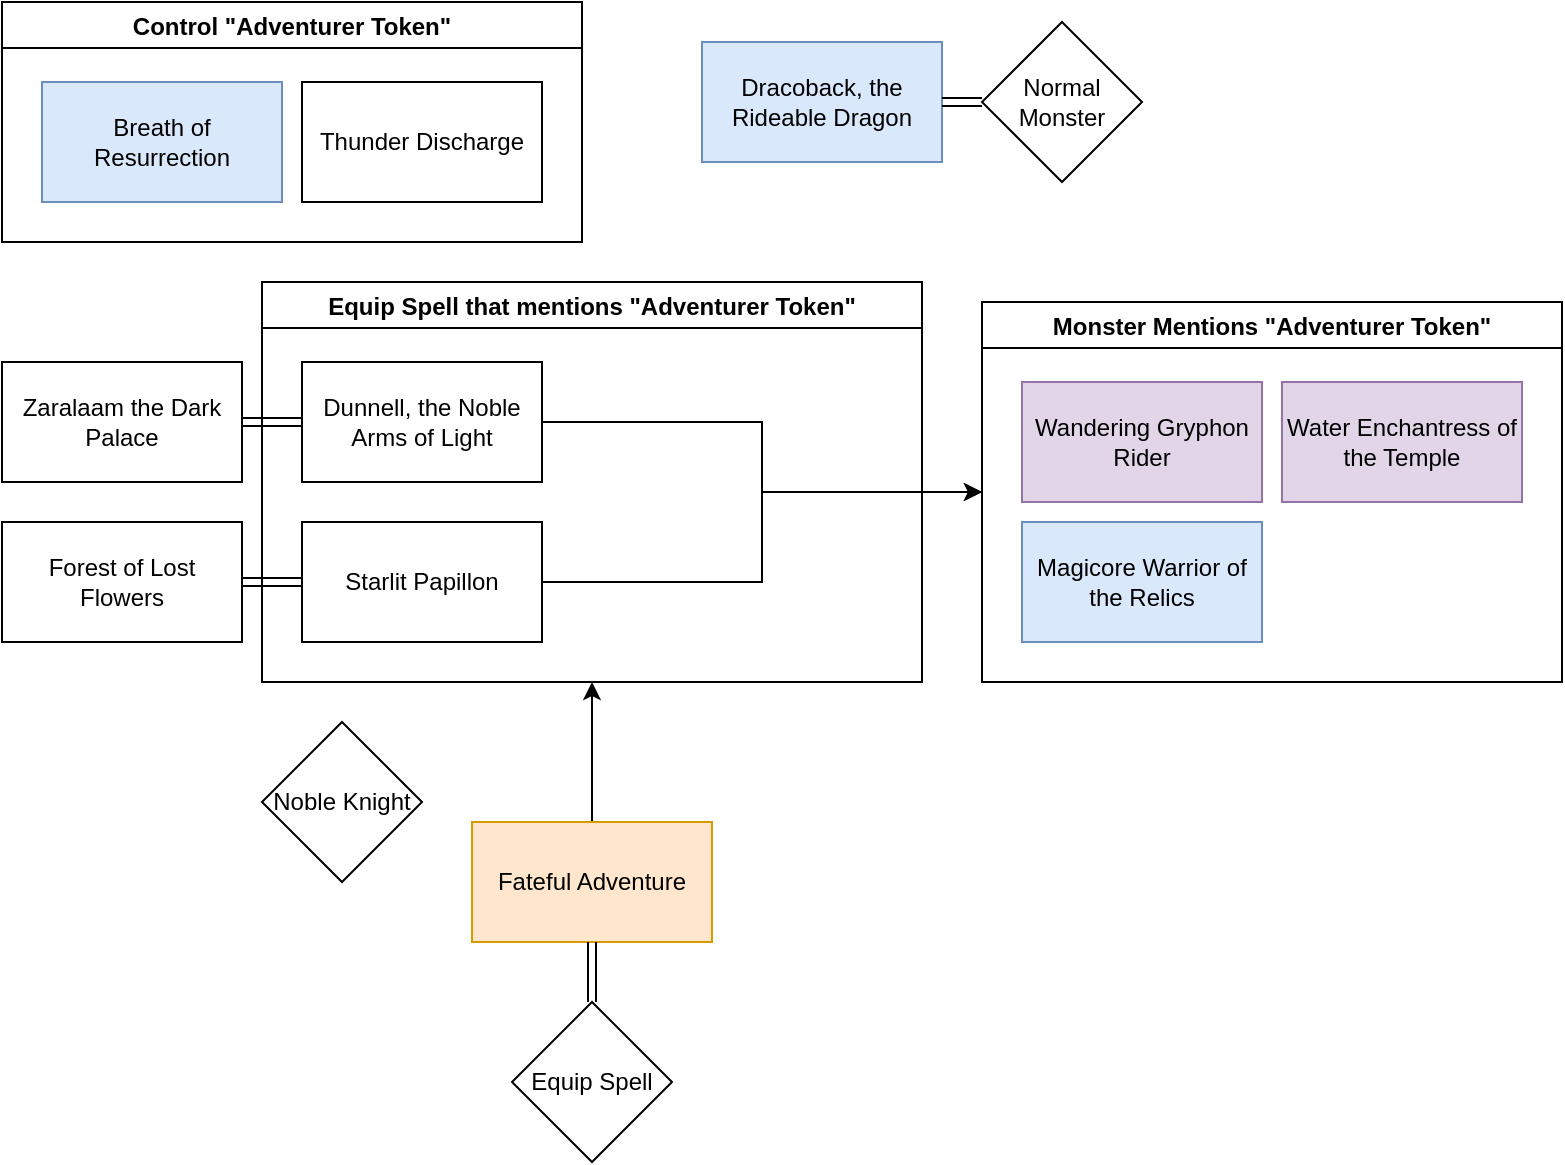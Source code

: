 <mxfile version="20.2.0" type="github" pages="9">
  <diagram id="GCSwSArWJtqAE6xZ00EX" name="Adventure Token">
    <mxGraphModel dx="1422" dy="754" grid="1" gridSize="10" guides="1" tooltips="1" connect="1" arrows="1" fold="1" page="1" pageScale="1" pageWidth="850" pageHeight="1100" math="0" shadow="0">
      <root>
        <mxCell id="0" />
        <mxCell id="1" parent="0" />
        <mxCell id="A58bLByZXZ_W331Bdj4T-2" value="Control &quot;Adventurer Token&quot;" style="swimlane;" parent="1" vertex="1">
          <mxGeometry x="20" y="20" width="290" height="120" as="geometry" />
        </mxCell>
        <mxCell id="A58bLByZXZ_W331Bdj4T-19" value="Breath of Resurrection" style="whiteSpace=wrap;html=1;fillColor=#dae8fc;strokeColor=#6c8ebf;" parent="A58bLByZXZ_W331Bdj4T-2" vertex="1">
          <mxGeometry x="20" y="40" width="120" height="60" as="geometry" />
        </mxCell>
        <mxCell id="A58bLByZXZ_W331Bdj4T-1" value="Thunder Discharge" style="whiteSpace=wrap;html=1;" parent="A58bLByZXZ_W331Bdj4T-2" vertex="1">
          <mxGeometry x="150" y="40" width="120" height="60" as="geometry" />
        </mxCell>
        <mxCell id="A58bLByZXZ_W331Bdj4T-7" style="edgeStyle=orthogonalEdgeStyle;rounded=0;orthogonalLoop=1;jettySize=auto;html=1;entryX=0;entryY=0.5;entryDx=0;entryDy=0;" parent="1" source="A58bLByZXZ_W331Bdj4T-3" target="A58bLByZXZ_W331Bdj4T-4" edge="1">
          <mxGeometry relative="1" as="geometry">
            <mxPoint x="490" y="260.0" as="targetPoint" />
          </mxGeometry>
        </mxCell>
        <mxCell id="A58bLByZXZ_W331Bdj4T-4" value="Monster Mentions &quot;Adventurer Token&quot;" style="swimlane;" parent="1" vertex="1">
          <mxGeometry x="510" y="170" width="290" height="190" as="geometry" />
        </mxCell>
        <mxCell id="A58bLByZXZ_W331Bdj4T-12" value="Wandering Gryphon Rider" style="whiteSpace=wrap;html=1;fillColor=#e1d5e7;strokeColor=#9673a6;" parent="A58bLByZXZ_W331Bdj4T-4" vertex="1">
          <mxGeometry x="20" y="40" width="120" height="60" as="geometry" />
        </mxCell>
        <mxCell id="A58bLByZXZ_W331Bdj4T-13" value="Water Enchantress of the Temple" style="whiteSpace=wrap;html=1;fillColor=#e1d5e7;strokeColor=#9673a6;" parent="A58bLByZXZ_W331Bdj4T-4" vertex="1">
          <mxGeometry x="150" y="40" width="120" height="60" as="geometry" />
        </mxCell>
        <mxCell id="A58bLByZXZ_W331Bdj4T-14" value="Magicore Warrior of the Relics" style="whiteSpace=wrap;html=1;fillColor=#dae8fc;strokeColor=#6c8ebf;" parent="A58bLByZXZ_W331Bdj4T-4" vertex="1">
          <mxGeometry x="20" y="110" width="120" height="60" as="geometry" />
        </mxCell>
        <mxCell id="A58bLByZXZ_W331Bdj4T-5" value="Zaralaam the Dark Palace" style="whiteSpace=wrap;html=1;" parent="1" vertex="1">
          <mxGeometry x="20" y="200" width="120" height="60" as="geometry" />
        </mxCell>
        <mxCell id="A58bLByZXZ_W331Bdj4T-6" value="" style="shape=link;html=1;rounded=0;exitX=1;exitY=0.5;exitDx=0;exitDy=0;entryX=0;entryY=0.5;entryDx=0;entryDy=0;" parent="1" source="A58bLByZXZ_W331Bdj4T-5" target="A58bLByZXZ_W331Bdj4T-3" edge="1">
          <mxGeometry width="100" relative="1" as="geometry">
            <mxPoint x="130" y="200" as="sourcePoint" />
            <mxPoint x="230" y="200" as="targetPoint" />
          </mxGeometry>
        </mxCell>
        <mxCell id="A58bLByZXZ_W331Bdj4T-9" style="edgeStyle=orthogonalEdgeStyle;rounded=0;orthogonalLoop=1;jettySize=auto;html=1;entryX=0;entryY=0.5;entryDx=0;entryDy=0;" parent="1" source="A58bLByZXZ_W331Bdj4T-8" target="A58bLByZXZ_W331Bdj4T-4" edge="1">
          <mxGeometry relative="1" as="geometry">
            <mxPoint x="490" y="260.0" as="targetPoint" />
          </mxGeometry>
        </mxCell>
        <mxCell id="A58bLByZXZ_W331Bdj4T-10" value="Forest of Lost Flowers" style="whiteSpace=wrap;html=1;" parent="1" vertex="1">
          <mxGeometry x="20" y="280" width="120" height="60" as="geometry" />
        </mxCell>
        <mxCell id="A58bLByZXZ_W331Bdj4T-11" value="" style="shape=link;html=1;rounded=0;exitX=1;exitY=0.5;exitDx=0;exitDy=0;entryX=0;entryY=0.5;entryDx=0;entryDy=0;" parent="1" source="A58bLByZXZ_W331Bdj4T-10" target="A58bLByZXZ_W331Bdj4T-8" edge="1">
          <mxGeometry width="100" relative="1" as="geometry">
            <mxPoint x="190" y="130" as="sourcePoint" />
            <mxPoint x="290" y="130" as="targetPoint" />
          </mxGeometry>
        </mxCell>
        <mxCell id="A58bLByZXZ_W331Bdj4T-18" style="edgeStyle=orthogonalEdgeStyle;rounded=0;orthogonalLoop=1;jettySize=auto;html=1;entryX=0.5;entryY=1;entryDx=0;entryDy=0;" parent="1" source="A58bLByZXZ_W331Bdj4T-15" target="A58bLByZXZ_W331Bdj4T-17" edge="1">
          <mxGeometry relative="1" as="geometry" />
        </mxCell>
        <mxCell id="A58bLByZXZ_W331Bdj4T-15" value="Fateful Adventure" style="whiteSpace=wrap;html=1;fillColor=#ffe6cc;strokeColor=#d79b00;" parent="1" vertex="1">
          <mxGeometry x="255" y="430" width="120" height="60" as="geometry" />
        </mxCell>
        <mxCell id="A58bLByZXZ_W331Bdj4T-16" value="Equip Spell" style="rhombus;whiteSpace=wrap;html=1;" parent="1" vertex="1">
          <mxGeometry x="275" y="520" width="80" height="80" as="geometry" />
        </mxCell>
        <mxCell id="A58bLByZXZ_W331Bdj4T-17" value="Equip Spell that mentions &quot;Adventurer Token&quot;" style="swimlane;" parent="1" vertex="1">
          <mxGeometry x="150" y="160" width="330" height="200" as="geometry" />
        </mxCell>
        <mxCell id="A58bLByZXZ_W331Bdj4T-3" value="Dunnell, the Noble Arms of Light" style="whiteSpace=wrap;html=1;" parent="A58bLByZXZ_W331Bdj4T-17" vertex="1">
          <mxGeometry x="20" y="40" width="120" height="60" as="geometry" />
        </mxCell>
        <mxCell id="A58bLByZXZ_W331Bdj4T-8" value="Starlit Papillon" style="whiteSpace=wrap;html=1;" parent="A58bLByZXZ_W331Bdj4T-17" vertex="1">
          <mxGeometry x="20" y="120" width="120" height="60" as="geometry" />
        </mxCell>
        <mxCell id="A58bLByZXZ_W331Bdj4T-20" value="" style="shape=link;html=1;rounded=0;exitX=0.5;exitY=1;exitDx=0;exitDy=0;entryX=0.5;entryY=0;entryDx=0;entryDy=0;" parent="1" source="A58bLByZXZ_W331Bdj4T-15" target="A58bLByZXZ_W331Bdj4T-16" edge="1">
          <mxGeometry width="100" relative="1" as="geometry">
            <mxPoint x="220" y="290" as="sourcePoint" />
            <mxPoint x="320" y="290" as="targetPoint" />
          </mxGeometry>
        </mxCell>
        <mxCell id="A58bLByZXZ_W331Bdj4T-21" value="Dracoback, the Rideable Dragon" style="whiteSpace=wrap;html=1;fillColor=#dae8fc;strokeColor=#6c8ebf;" parent="1" vertex="1">
          <mxGeometry x="370" y="40" width="120" height="60" as="geometry" />
        </mxCell>
        <mxCell id="A58bLByZXZ_W331Bdj4T-22" value="Normal Monster" style="rhombus;whiteSpace=wrap;html=1;" parent="1" vertex="1">
          <mxGeometry x="510" y="30" width="80" height="80" as="geometry" />
        </mxCell>
        <mxCell id="A58bLByZXZ_W331Bdj4T-23" value="" style="shape=link;html=1;rounded=0;exitX=1;exitY=0.5;exitDx=0;exitDy=0;entryX=0;entryY=0.5;entryDx=0;entryDy=0;" parent="1" source="A58bLByZXZ_W331Bdj4T-21" target="A58bLByZXZ_W331Bdj4T-22" edge="1">
          <mxGeometry width="100" relative="1" as="geometry">
            <mxPoint x="230" y="390" as="sourcePoint" />
            <mxPoint x="330" y="390" as="targetPoint" />
          </mxGeometry>
        </mxCell>
        <mxCell id="Qd0n1Sa40xyB0AVhfmrH-1" value="Noble Knight" style="rhombus;whiteSpace=wrap;html=1;" vertex="1" parent="1">
          <mxGeometry x="150" y="380" width="80" height="80" as="geometry" />
        </mxCell>
      </root>
    </mxGraphModel>
  </diagram>
  <diagram id="nKGaeM0TSgJgjrBLLhOO" name="Blackwing">
    <mxGraphModel dx="1369" dy="1944" grid="1" gridSize="10" guides="1" tooltips="1" connect="1" arrows="1" fold="1" page="1" pageScale="1" pageWidth="850" pageHeight="1100" math="0" shadow="0">
      <root>
        <mxCell id="0" />
        <mxCell id="1" parent="0" />
        <mxCell id="lFvNA6_jfG2Q7JL4HcK3-1" value="Blackwing - Shura the Blue Flame" style="whiteSpace=wrap;html=1;fillColor=#dae8fc;strokeColor=#6c8ebf;" parent="1" vertex="1">
          <mxGeometry x="30" y="-1060" width="120" height="60" as="geometry" />
        </mxCell>
        <mxCell id="lFvNA6_jfG2Q7JL4HcK3-2" value="Blackwing - Gale the Whrilwind" style="whiteSpace=wrap;html=1;fillColor=#ffe6cc;strokeColor=#d79b00;" parent="1" vertex="1">
          <mxGeometry x="170" y="-1060" width="120" height="60" as="geometry" />
        </mxCell>
        <mxCell id="lFvNA6_jfG2Q7JL4HcK3-3" value="Assault Blackwing - Chidori the Rain Sprinkling" style="whiteSpace=wrap;html=1;fillColor=#0050ef;strokeColor=#001DBC;fontColor=#ffffff;" parent="1" vertex="1">
          <mxGeometry x="310" y="-1060" width="120" height="60" as="geometry" />
        </mxCell>
        <mxCell id="2iw0dh3kBF73i4wy12Tx-1" value="Blackwing - Shura the Blue Flame" style="whiteSpace=wrap;html=1;fillColor=#dae8fc;strokeColor=#6c8ebf;" parent="1" vertex="1">
          <mxGeometry x="30" y="-980" width="120" height="60" as="geometry" />
        </mxCell>
        <mxCell id="2iw0dh3kBF73i4wy12Tx-2" value="Blackwing - Gale the Whrilwind" style="whiteSpace=wrap;html=1;fillColor=#ffe6cc;strokeColor=#d79b00;" parent="1" vertex="1">
          <mxGeometry x="170" y="-980" width="120" height="60" as="geometry" />
        </mxCell>
        <mxCell id="2iw0dh3kBF73i4wy12Tx-3" value="Assault Blackwing - Raikiri the Rain Shower" style="whiteSpace=wrap;html=1;fillColor=#6a00ff;strokeColor=#3700CC;fontColor=#ffffff;" parent="1" vertex="1">
          <mxGeometry x="310" y="-980" width="120" height="60" as="geometry" />
        </mxCell>
        <mxCell id="2iw0dh3kBF73i4wy12Tx-4" value="Blackwing - Sirocco the Dawn" style="whiteSpace=wrap;html=1;fillColor=#dae8fc;strokeColor=#6c8ebf;" parent="1" vertex="1">
          <mxGeometry x="170" y="-890" width="120" height="60" as="geometry" />
        </mxCell>
      </root>
    </mxGraphModel>
  </diagram>
  <diagram id="XAk19jjL0grtEa7kNc-3" name="Gunkan Suship">
    <mxGraphModel dx="2282" dy="1407" grid="1" gridSize="10" guides="1" tooltips="1" connect="1" arrows="1" fold="1" page="1" pageScale="1" pageWidth="850" pageHeight="1100" math="0" shadow="0">
      <root>
        <mxCell id="0" />
        <mxCell id="1" parent="0" />
        <mxCell id="8Kykemo6swlWoFwxvEj6-3" value="FIRE Support" style="swimlane;" parent="1" vertex="1">
          <mxGeometry x="20" y="160" width="160" height="260" as="geometry" />
        </mxCell>
        <mxCell id="8Kykemo6swlWoFwxvEj6-1" value="Barrier Statue of the Inferno" style="whiteSpace=wrap;html=1;fillColor=#ffe6cc;strokeColor=#d79b00;" parent="8Kykemo6swlWoFwxvEj6-3" vertex="1">
          <mxGeometry x="20" y="180" width="120" height="60" as="geometry" />
        </mxCell>
        <mxCell id="8Kykemo6swlWoFwxvEj6-2" value="True King Agnimazud, the Vanisher" style="whiteSpace=wrap;html=1;fillColor=#ffe6cc;strokeColor=#d79b00;" parent="8Kykemo6swlWoFwxvEj6-3" vertex="1">
          <mxGeometry x="20" y="40" width="120" height="60" as="geometry" />
        </mxCell>
        <mxCell id="8Kykemo6swlWoFwxvEj6-4" value="Hazy Flame Sphynx" style="whiteSpace=wrap;html=1;fillColor=#ffe6cc;strokeColor=#d79b00;" parent="8Kykemo6swlWoFwxvEj6-3" vertex="1">
          <mxGeometry x="20" y="110" width="120" height="60" as="geometry" />
        </mxCell>
        <mxCell id="BnYrXJmhmJlXwHzGKP-S-12" value="Gunkan Suship Monsters" style="swimlane;" parent="1" vertex="1">
          <mxGeometry x="20" y="20" width="550" height="120" as="geometry" />
        </mxCell>
        <mxCell id="o45Ohku343MH1LfRsQXY-1" value="Gunkan Suship Shari" style="whiteSpace=wrap;html=1;fillColor=#dae8fc;strokeColor=#6c8ebf;" parent="BnYrXJmhmJlXwHzGKP-S-12" vertex="1">
          <mxGeometry x="150" y="40" width="120" height="60" as="geometry" />
        </mxCell>
        <mxCell id="OCiO5wUWhMqaQ557Brtb-1" value="Gunkan Sunship Uni" style="whiteSpace=wrap;html=1;" parent="BnYrXJmhmJlXwHzGKP-S-12" vertex="1">
          <mxGeometry x="20" y="40" width="120" height="60" as="geometry" />
        </mxCell>
        <mxCell id="OCiO5wUWhMqaQ557Brtb-2" value="Gunkan Suship Ikura" style="whiteSpace=wrap;html=1;" parent="BnYrXJmhmJlXwHzGKP-S-12" vertex="1">
          <mxGeometry x="280" y="40" width="120" height="60" as="geometry" />
        </mxCell>
        <mxCell id="OCiO5wUWhMqaQ557Brtb-3" value="Gunkan Suship Shiranuo" style="whiteSpace=wrap;html=1;" parent="BnYrXJmhmJlXwHzGKP-S-12" vertex="1">
          <mxGeometry x="410" y="40" width="120" height="60" as="geometry" />
        </mxCell>
        <mxCell id="rciI87xook90kYw4HxMC-7" value="Suship Deck Special Summon" style="swimlane;" parent="1" vertex="1">
          <mxGeometry x="200" y="160" width="340" height="245" as="geometry" />
        </mxCell>
        <mxCell id="rciI87xook90kYw4HxMC-1" value="Gunkan Sushipyard Seaside Supper Spot" style="whiteSpace=wrap;html=1;" parent="rciI87xook90kYw4HxMC-7" vertex="1">
          <mxGeometry x="20" y="100" width="120" height="60" as="geometry" />
        </mxCell>
        <mxCell id="rciI87xook90kYw4HxMC-5" value="Draw 1" style="swimlane;" parent="rciI87xook90kYw4HxMC-7" vertex="1">
          <mxGeometry x="160" y="35" width="160" height="190" as="geometry" />
        </mxCell>
        <mxCell id="rciI87xook90kYw4HxMC-2" value="Upstart Goblin" style="whiteSpace=wrap;html=1;fillColor=#e1d5e7;strokeColor=#9673a6;" parent="rciI87xook90kYw4HxMC-5" vertex="1">
          <mxGeometry x="20" y="40" width="120" height="60" as="geometry" />
        </mxCell>
        <mxCell id="rciI87xook90kYw4HxMC-6" value="Jar of Greed" style="whiteSpace=wrap;html=1;fillColor=#dae8fc;strokeColor=#6c8ebf;" parent="rciI87xook90kYw4HxMC-5" vertex="1">
          <mxGeometry x="20" y="110" width="120" height="60" as="geometry" />
        </mxCell>
        <mxCell id="rciI87xook90kYw4HxMC-4" value="" style="edgeStyle=orthogonalEdgeStyle;rounded=0;orthogonalLoop=1;jettySize=auto;html=1;entryX=0;entryY=0.5;entryDx=0;entryDy=0;" parent="rciI87xook90kYw4HxMC-7" source="rciI87xook90kYw4HxMC-1" target="rciI87xook90kYw4HxMC-5" edge="1">
          <mxGeometry relative="1" as="geometry" />
        </mxCell>
        <mxCell id="rciI87xook90kYw4HxMC-15" value="Double-strike" style="swimlane;" parent="1" vertex="1">
          <mxGeometry x="200" y="430" width="360" height="250" as="geometry" />
        </mxCell>
        <mxCell id="rciI87xook90kYw4HxMC-9" value="Double-strike Support" style="swimlane;" parent="rciI87xook90kYw4HxMC-15" vertex="1">
          <mxGeometry x="185" y="90" width="160" height="120" as="geometry" />
        </mxCell>
        <mxCell id="rciI87xook90kYw4HxMC-8" value="Power of Guardians" style="whiteSpace=wrap;html=1;fillColor=#ffe6cc;strokeColor=#d79b00;" parent="rciI87xook90kYw4HxMC-9" vertex="1">
          <mxGeometry x="20" y="40" width="120" height="60" as="geometry" />
        </mxCell>
        <mxCell id="rciI87xook90kYw4HxMC-12" value="Double-strikers" style="swimlane;" parent="rciI87xook90kYw4HxMC-15" vertex="1">
          <mxGeometry x="15" y="40" width="160" height="190" as="geometry" />
        </mxCell>
        <mxCell id="rciI87xook90kYw4HxMC-10" value="Kachi Kochi Dragon" style="whiteSpace=wrap;html=1;fillColor=#f0a30a;fontColor=#000000;strokeColor=#BD7000;" parent="rciI87xook90kYw4HxMC-12" vertex="1">
          <mxGeometry x="20" y="40" width="120" height="60" as="geometry" />
        </mxCell>
        <mxCell id="rciI87xook90kYw4HxMC-11" value="Gunkan Suship Ikura-class Dreadnought" style="whiteSpace=wrap;html=1;fillColor=#0050ef;fontColor=#ffffff;strokeColor=#001DBC;" parent="rciI87xook90kYw4HxMC-12" vertex="1">
          <mxGeometry x="20" y="110" width="120" height="60" as="geometry" />
        </mxCell>
        <mxCell id="rciI87xook90kYw4HxMC-14" value="" style="shape=link;html=1;rounded=0;entryX=0;entryY=0.5;entryDx=0;entryDy=0;" parent="rciI87xook90kYw4HxMC-15" target="rciI87xook90kYw4HxMC-9" edge="1">
          <mxGeometry width="100" relative="1" as="geometry">
            <mxPoint x="175" y="150" as="sourcePoint" />
            <mxPoint x="165" y="180" as="targetPoint" />
          </mxGeometry>
        </mxCell>
        <mxCell id="pnu3xoXGs5OiqtqfGx1s-27" value="XYZ" style="swimlane;" parent="1" vertex="1">
          <mxGeometry x="600" y="20" width="1430" height="670" as="geometry" />
        </mxCell>
        <mxCell id="GAFAiYKfozU2mNSzuA_l-18" value="Astral Kuiboh Number XYZ" style="swimlane;" parent="pnu3xoXGs5OiqtqfGx1s-27" vertex="1">
          <mxGeometry x="20" y="40" width="1070" height="340" as="geometry" />
        </mxCell>
        <mxCell id="8Kykemo6swlWoFwxvEj6-6" value="Astral Kuriboh" style="whiteSpace=wrap;html=1;fillColor=#e1d5e7;strokeColor=#9673a6;" parent="GAFAiYKfozU2mNSzuA_l-18" vertex="1">
          <mxGeometry x="730" y="40" width="120" height="60" as="geometry" />
        </mxCell>
        <mxCell id="pnu3xoXGs5OiqtqfGx1s-1" value="Generic Level 5 Number XYZ" style="swimlane;" parent="GAFAiYKfozU2mNSzuA_l-18" vertex="1">
          <mxGeometry x="830" y="140" width="220" height="120" as="geometry" />
        </mxCell>
        <mxCell id="pnu3xoXGs5OiqtqfGx1s-14" value="Number 61: Volcasaurus" style="whiteSpace=wrap;html=1;" parent="pnu3xoXGs5OiqtqfGx1s-1" vertex="1">
          <mxGeometry x="50" y="40" width="120" height="60" as="geometry" />
        </mxCell>
        <mxCell id="IsJRNiErvM7OfpVYmuw0-4" value="" style="endArrow=classic;html=1;rounded=0;exitX=0.5;exitY=1;exitDx=0;exitDy=0;entryX=0.5;entryY=0;entryDx=0;entryDy=0;" parent="GAFAiYKfozU2mNSzuA_l-18" source="8Kykemo6swlWoFwxvEj6-6" target="hC7T2YFJt9dHvIczd3i8-16" edge="1">
          <mxGeometry width="50" height="50" relative="1" as="geometry">
            <mxPoint x="340" y="260" as="sourcePoint" />
            <mxPoint x="390" y="210" as="targetPoint" />
          </mxGeometry>
        </mxCell>
        <mxCell id="IsJRNiErvM7OfpVYmuw0-5" value="" style="endArrow=classic;html=1;rounded=0;exitX=0.5;exitY=1;exitDx=0;exitDy=0;entryX=0.5;entryY=0;entryDx=0;entryDy=0;" parent="GAFAiYKfozU2mNSzuA_l-18" source="8Kykemo6swlWoFwxvEj6-6" target="pnu3xoXGs5OiqtqfGx1s-1" edge="1">
          <mxGeometry width="50" height="50" relative="1" as="geometry">
            <mxPoint x="700" y="160" as="sourcePoint" />
            <mxPoint x="750" y="110" as="targetPoint" />
          </mxGeometry>
        </mxCell>
        <mxCell id="hC7T2YFJt9dHvIczd3i8-16" value="Generic Level 4 Number XYZ" style="swimlane;" parent="GAFAiYKfozU2mNSzuA_l-18" vertex="1">
          <mxGeometry x="20" y="140" width="730" height="180" as="geometry" />
        </mxCell>
        <mxCell id="GAFAiYKfozU2mNSzuA_l-1" value="2 Materials" style="swimlane;" parent="hC7T2YFJt9dHvIczd3i8-16" vertex="1">
          <mxGeometry x="20" y="40" width="280" height="120" as="geometry" />
        </mxCell>
        <mxCell id="8Kykemo6swlWoFwxvEj6-5" value="Number 39: Utopia" style="whiteSpace=wrap;html=1;fillColor=#6a00ff;fontColor=#ffffff;strokeColor=#3700CC;" parent="GAFAiYKfozU2mNSzuA_l-1" vertex="1">
          <mxGeometry x="20" y="40" width="120" height="60" as="geometry" />
        </mxCell>
        <mxCell id="GAFAiYKfozU2mNSzuA_l-17" value="Number 70: Malevolent Sin" style="whiteSpace=wrap;html=1;" parent="GAFAiYKfozU2mNSzuA_l-1" vertex="1">
          <mxGeometry x="140" y="40" width="120" height="60" as="geometry" />
        </mxCell>
        <mxCell id="hC7T2YFJt9dHvIczd3i8-1" value="3 Materials" style="swimlane;" parent="hC7T2YFJt9dHvIczd3i8-16" vertex="1">
          <mxGeometry x="310" y="40" width="400" height="120" as="geometry" />
        </mxCell>
        <mxCell id="GAFAiYKfozU2mNSzuA_l-15" value="Number 57: Tri-Head Dust Dragon" style="whiteSpace=wrap;html=1;fillColor=#0050ef;fontColor=#ffffff;strokeColor=#001DBC;" parent="hC7T2YFJt9dHvIczd3i8-1" vertex="1">
          <mxGeometry x="20" y="40" width="120" height="60" as="geometry" />
        </mxCell>
        <mxCell id="IsJRNiErvM7OfpVYmuw0-48" value="Number 104: Masquerade" style="whiteSpace=wrap;html=1;fillColor=#0050ef;fontColor=#ffffff;strokeColor=#001DBC;" parent="hC7T2YFJt9dHvIczd3i8-1" vertex="1">
          <mxGeometry x="260" y="40" width="120" height="60" as="geometry" />
        </mxCell>
        <mxCell id="IsJRNiErvM7OfpVYmuw0-49" value="Number 91: Thunder Spark Dragon" style="whiteSpace=wrap;html=1;fillColor=#0050ef;fontColor=#ffffff;strokeColor=#001DBC;" parent="hC7T2YFJt9dHvIczd3i8-1" vertex="1">
          <mxGeometry x="140" y="40" width="120" height="60" as="geometry" />
        </mxCell>
        <mxCell id="BnYrXJmhmJlXwHzGKP-S-11" value="Gunkan Suship XYZ" style="swimlane;" parent="pnu3xoXGs5OiqtqfGx1s-27" vertex="1">
          <mxGeometry x="1110" y="40" width="300" height="270" as="geometry" />
        </mxCell>
        <mxCell id="IsJRNiErvM7OfpVYmuw0-3" value="" style="edgeStyle=orthogonalEdgeStyle;rounded=0;orthogonalLoop=1;jettySize=auto;html=1;" parent="BnYrXJmhmJlXwHzGKP-S-11" source="BnYrXJmhmJlXwHzGKP-S-1" target="BnYrXJmhmJlXwHzGKP-S-9" edge="1">
          <mxGeometry relative="1" as="geometry" />
        </mxCell>
        <mxCell id="BnYrXJmhmJlXwHzGKP-S-1" value="Gunkan Suship Ikura-class Dreadnought" style="whiteSpace=wrap;html=1;fillColor=#0050ef;fontColor=#ffffff;strokeColor=#001DBC;" parent="BnYrXJmhmJlXwHzGKP-S-11" vertex="1">
          <mxGeometry x="160" y="190" width="120" height="60" as="geometry" />
        </mxCell>
        <mxCell id="BnYrXJmhmJlXwHzGKP-S-2" value="Gunkan Suship Shari" style="whiteSpace=wrap;html=1;fillColor=#dae8fc;strokeColor=#6c8ebf;" parent="BnYrXJmhmJlXwHzGKP-S-11" vertex="1">
          <mxGeometry x="160" y="40" width="120" height="60" as="geometry" />
        </mxCell>
        <mxCell id="BnYrXJmhmJlXwHzGKP-S-5" style="edgeStyle=orthogonalEdgeStyle;rounded=0;orthogonalLoop=1;jettySize=auto;html=1;entryX=0.5;entryY=0;entryDx=0;entryDy=0;" parent="BnYrXJmhmJlXwHzGKP-S-11" source="BnYrXJmhmJlXwHzGKP-S-3" target="BnYrXJmhmJlXwHzGKP-S-1" edge="1">
          <mxGeometry relative="1" as="geometry" />
        </mxCell>
        <mxCell id="BnYrXJmhmJlXwHzGKP-S-3" value="Gunkan Suship Ikura" style="whiteSpace=wrap;html=1;" parent="BnYrXJmhmJlXwHzGKP-S-11" vertex="1">
          <mxGeometry x="160" y="110" width="120" height="60" as="geometry" />
        </mxCell>
        <mxCell id="BnYrXJmhmJlXwHzGKP-S-4" value="" style="shape=link;html=1;rounded=0;exitX=0.5;exitY=1;exitDx=0;exitDy=0;entryX=0.5;entryY=0;entryDx=0;entryDy=0;" parent="BnYrXJmhmJlXwHzGKP-S-11" source="BnYrXJmhmJlXwHzGKP-S-2" target="BnYrXJmhmJlXwHzGKP-S-3" edge="1">
          <mxGeometry width="100" relative="1" as="geometry">
            <mxPoint x="390" y="80" as="sourcePoint" />
            <mxPoint x="490" y="80" as="targetPoint" />
          </mxGeometry>
        </mxCell>
        <mxCell id="BnYrXJmhmJlXwHzGKP-S-6" value="Gunkan Suship Shari" style="whiteSpace=wrap;html=1;fillColor=#dae8fc;strokeColor=#6c8ebf;" parent="BnYrXJmhmJlXwHzGKP-S-11" vertex="1">
          <mxGeometry x="20" y="40" width="120" height="60" as="geometry" />
        </mxCell>
        <mxCell id="BnYrXJmhmJlXwHzGKP-S-7" value="Gunkan Suship Shiranuo" style="whiteSpace=wrap;html=1;" parent="BnYrXJmhmJlXwHzGKP-S-11" vertex="1">
          <mxGeometry x="20" y="110" width="120" height="60" as="geometry" />
        </mxCell>
        <mxCell id="BnYrXJmhmJlXwHzGKP-S-8" value="" style="shape=link;html=1;rounded=0;exitX=0.5;exitY=1;exitDx=0;exitDy=0;entryX=0.5;entryY=0;entryDx=0;entryDy=0;" parent="BnYrXJmhmJlXwHzGKP-S-11" source="BnYrXJmhmJlXwHzGKP-S-6" target="BnYrXJmhmJlXwHzGKP-S-7" edge="1">
          <mxGeometry width="100" relative="1" as="geometry">
            <mxPoint x="50" y="80" as="sourcePoint" />
            <mxPoint x="150" y="80" as="targetPoint" />
          </mxGeometry>
        </mxCell>
        <mxCell id="BnYrXJmhmJlXwHzGKP-S-9" value="Gunkan Suship Shirauo-class Carrier" style="whiteSpace=wrap;html=1;fillColor=#f0a30a;fontColor=#000000;strokeColor=#BD7000;" parent="BnYrXJmhmJlXwHzGKP-S-11" vertex="1">
          <mxGeometry x="20" y="190" width="120" height="60" as="geometry" />
        </mxCell>
        <mxCell id="BnYrXJmhmJlXwHzGKP-S-10" value="" style="edgeStyle=orthogonalEdgeStyle;rounded=0;orthogonalLoop=1;jettySize=auto;html=1;" parent="BnYrXJmhmJlXwHzGKP-S-11" source="BnYrXJmhmJlXwHzGKP-S-7" target="BnYrXJmhmJlXwHzGKP-S-9" edge="1">
          <mxGeometry relative="1" as="geometry" />
        </mxCell>
        <mxCell id="BnYrXJmhmJlXwHzGKP-S-13" value="XYZ Support" style="swimlane;" parent="pnu3xoXGs5OiqtqfGx1s-27" vertex="1">
          <mxGeometry x="1180" y="330" width="160" height="190" as="geometry" />
        </mxCell>
        <mxCell id="BnYrXJmhmJlXwHzGKP-S-14" value="Divine Arsenal AA-ZEUS - Sky Thunder" style="whiteSpace=wrap;html=1;fillColor=#6a00ff;fontColor=#ffffff;strokeColor=#3700CC;" parent="BnYrXJmhmJlXwHzGKP-S-13" vertex="1">
          <mxGeometry x="20" y="45" width="120" height="60" as="geometry" />
        </mxCell>
        <mxCell id="BnYrXJmhmJlXwHzGKP-S-15" value="Heroic Challenger - Extra Sword" style="whiteSpace=wrap;html=1;fillColor=#dae8fc;strokeColor=#6c8ebf;" parent="BnYrXJmhmJlXwHzGKP-S-13" vertex="1">
          <mxGeometry x="20" y="115" width="120" height="60" as="geometry" />
        </mxCell>
        <mxCell id="pnu3xoXGs5OiqtqfGx1s-23" value="Generic Level 4 XYZ" style="swimlane;" parent="pnu3xoXGs5OiqtqfGx1s-27" vertex="1">
          <mxGeometry x="102.5" y="400" width="605" height="250" as="geometry" />
        </mxCell>
        <mxCell id="hC7T2YFJt9dHvIczd3i8-19" value="3 Material" style="swimlane;" parent="pnu3xoXGs5OiqtqfGx1s-23" vertex="1">
          <mxGeometry x="315" y="40" width="275" height="120" as="geometry" />
        </mxCell>
        <mxCell id="pnu3xoXGs5OiqtqfGx1s-76" value="Tin Archduke" style="whiteSpace=wrap;html=1;fillColor=#0050ef;fontColor=#ffffff;strokeColor=#001DBC;" parent="hC7T2YFJt9dHvIczd3i8-19" vertex="1">
          <mxGeometry x="17.5" y="40" width="120" height="60" as="geometry" />
        </mxCell>
        <mxCell id="pnu3xoXGs5OiqtqfGx1s-79" value="Gagagigo the Risen" style="whiteSpace=wrap;html=1;fillColor=#0050ef;fontColor=#ffffff;strokeColor=#001DBC;" parent="hC7T2YFJt9dHvIczd3i8-19" vertex="1">
          <mxGeometry x="137.5" y="40" width="120" height="60" as="geometry" />
        </mxCell>
        <mxCell id="hC7T2YFJt9dHvIczd3i8-22" value="2 Materials" style="swimlane;" parent="pnu3xoXGs5OiqtqfGx1s-23" vertex="1">
          <mxGeometry x="15" y="40" width="285" height="190" as="geometry" />
        </mxCell>
        <mxCell id="pnu3xoXGs5OiqtqfGx1s-68" value="Kachi Kochi Dragon" style="whiteSpace=wrap;html=1;fillColor=#f0a30a;fontColor=#000000;strokeColor=#BD7000;" parent="hC7T2YFJt9dHvIczd3i8-22" vertex="1">
          <mxGeometry x="20" y="40" width="120" height="60" as="geometry" />
        </mxCell>
        <mxCell id="pnu3xoXGs5OiqtqfGx1s-70" value="Cairngorgon, Antiluminescent Knight" style="whiteSpace=wrap;html=1;fillColor=#f0a30a;fontColor=#000000;strokeColor=#BD7000;" parent="hC7T2YFJt9dHvIczd3i8-22" vertex="1">
          <mxGeometry x="140" y="40" width="120" height="60" as="geometry" />
        </mxCell>
        <mxCell id="pnu3xoXGs5OiqtqfGx1s-75" value="Gem-Knight Pearl" style="whiteSpace=wrap;html=1;fillColor=#0050ef;fontColor=#ffffff;strokeColor=#001DBC;" parent="hC7T2YFJt9dHvIczd3i8-22" vertex="1">
          <mxGeometry x="20" y="110" width="120" height="60" as="geometry" />
        </mxCell>
        <mxCell id="pnu3xoXGs5OiqtqfGx1s-77" value="Photon Papilloperative" style="whiteSpace=wrap;html=1;fillColor=#0050ef;fontColor=#ffffff;strokeColor=#001DBC;" parent="hC7T2YFJt9dHvIczd3i8-22" vertex="1">
          <mxGeometry x="140" y="110" width="120" height="60" as="geometry" />
        </mxCell>
        <mxCell id="pnu3xoXGs5OiqtqfGx1s-26" value="Generic Level 5 XYZ" style="swimlane;" parent="pnu3xoXGs5OiqtqfGx1s-27" vertex="1">
          <mxGeometry x="820" y="400" width="280" height="120" as="geometry" />
        </mxCell>
        <mxCell id="hC7T2YFJt9dHvIczd3i8-17" value="Tiras, Keeper of Genesis" style="whiteSpace=wrap;html=1;fillColor=#6a00ff;fontColor=#ffffff;strokeColor=#3700CC;" parent="pnu3xoXGs5OiqtqfGx1s-26" vertex="1">
          <mxGeometry x="20" y="40" width="120" height="60" as="geometry" />
        </mxCell>
        <mxCell id="hC7T2YFJt9dHvIczd3i8-18" value="Adreus, Keeper of Armageddon" style="whiteSpace=wrap;html=1;fillColor=#6a00ff;fontColor=#ffffff;strokeColor=#3700CC;" parent="pnu3xoXGs5OiqtqfGx1s-26" vertex="1">
          <mxGeometry x="140" y="40" width="120" height="60" as="geometry" />
        </mxCell>
        <mxCell id="IsJRNiErvM7OfpVYmuw0-1" value="" style="endArrow=none;dashed=1;html=1;dashPattern=1 3;strokeWidth=2;rounded=0;entryX=0.5;entryY=1;entryDx=0;entryDy=0;exitX=0.5;exitY=0;exitDx=0;exitDy=0;" parent="pnu3xoXGs5OiqtqfGx1s-27" source="pnu3xoXGs5OiqtqfGx1s-26" target="pnu3xoXGs5OiqtqfGx1s-1" edge="1">
          <mxGeometry width="50" height="50" relative="1" as="geometry">
            <mxPoint x="1370" y="780" as="sourcePoint" />
            <mxPoint x="1420" y="730" as="targetPoint" />
          </mxGeometry>
        </mxCell>
        <mxCell id="IsJRNiErvM7OfpVYmuw0-2" value="" style="endArrow=none;dashed=1;html=1;dashPattern=1 3;strokeWidth=2;rounded=0;entryX=0.5;entryY=1;entryDx=0;entryDy=0;exitX=0.503;exitY=0;exitDx=0;exitDy=0;exitPerimeter=0;" parent="pnu3xoXGs5OiqtqfGx1s-27" source="pnu3xoXGs5OiqtqfGx1s-23" target="hC7T2YFJt9dHvIczd3i8-16" edge="1">
          <mxGeometry width="50" height="50" relative="1" as="geometry">
            <mxPoint x="670" y="770" as="sourcePoint" />
            <mxPoint x="810" y="730" as="targetPoint" />
          </mxGeometry>
        </mxCell>
        <mxCell id="IsJRNiErvM7OfpVYmuw0-46" value="Hand" style="swimlane;" parent="1" vertex="1">
          <mxGeometry x="820" y="720" width="890" height="600" as="geometry" />
        </mxCell>
        <mxCell id="IsJRNiErvM7OfpVYmuw0-26" value="Cards (2): XYZ Level 4 (3), Draw 1, Battle effect negate" style="swimlane;" parent="IsJRNiErvM7OfpVYmuw0-46" vertex="1">
          <mxGeometry x="20" y="40" width="580" height="120" as="geometry" />
        </mxCell>
        <mxCell id="IsJRNiErvM7OfpVYmuw0-21" value="Gunkan Suship Shari" style="whiteSpace=wrap;html=1;fillColor=#dae8fc;strokeColor=#6c8ebf;" parent="IsJRNiErvM7OfpVYmuw0-26" vertex="1">
          <mxGeometry x="155" y="40" width="120" height="60" as="geometry" />
        </mxCell>
        <mxCell id="IsJRNiErvM7OfpVYmuw0-22" value="Gunkan Sunship Uni" style="whiteSpace=wrap;html=1;" parent="IsJRNiErvM7OfpVYmuw0-26" vertex="1">
          <mxGeometry x="20" y="40" width="120" height="60" as="geometry" />
        </mxCell>
        <mxCell id="IsJRNiErvM7OfpVYmuw0-23" value="" style="shape=link;html=1;rounded=0;exitX=1;exitY=0.5;exitDx=0;exitDy=0;entryX=0;entryY=0.5;entryDx=0;entryDy=0;" parent="IsJRNiErvM7OfpVYmuw0-26" source="IsJRNiErvM7OfpVYmuw0-22" target="IsJRNiErvM7OfpVYmuw0-21" edge="1">
          <mxGeometry width="100" relative="1" as="geometry">
            <mxPoint x="255" y="90" as="sourcePoint" />
            <mxPoint x="355" y="90" as="targetPoint" />
          </mxGeometry>
        </mxCell>
        <mxCell id="IsJRNiErvM7OfpVYmuw0-47" value="" style="edgeStyle=orthogonalEdgeStyle;rounded=0;orthogonalLoop=1;jettySize=auto;html=1;" parent="IsJRNiErvM7OfpVYmuw0-26" source="IsJRNiErvM7OfpVYmuw0-24" target="GAFAiYKfozU2mNSzuA_l-14" edge="1">
          <mxGeometry relative="1" as="geometry" />
        </mxCell>
        <mxCell id="IsJRNiErvM7OfpVYmuw0-24" value="Gunkan Suship Shari" style="whiteSpace=wrap;html=1;fillColor=#dae8fc;strokeColor=#6c8ebf;" parent="IsJRNiErvM7OfpVYmuw0-26" vertex="1">
          <mxGeometry x="300" y="40" width="120" height="60" as="geometry" />
        </mxCell>
        <mxCell id="IsJRNiErvM7OfpVYmuw0-25" value="" style="edgeStyle=orthogonalEdgeStyle;rounded=0;orthogonalLoop=1;jettySize=auto;html=1;" parent="IsJRNiErvM7OfpVYmuw0-26" source="IsJRNiErvM7OfpVYmuw0-21" target="IsJRNiErvM7OfpVYmuw0-24" edge="1">
          <mxGeometry relative="1" as="geometry" />
        </mxCell>
        <mxCell id="GAFAiYKfozU2mNSzuA_l-14" value="Number 104: Masquerade" style="whiteSpace=wrap;html=1;fillColor=#0050ef;fontColor=#ffffff;strokeColor=#001DBC;" parent="IsJRNiErvM7OfpVYmuw0-26" vertex="1">
          <mxGeometry x="440" y="40" width="120" height="60" as="geometry" />
        </mxCell>
        <mxCell id="IsJRNiErvM7OfpVYmuw0-45" value="Cards (3): Draw 2, Negate 2, Destroy 1 on battle damage" style="swimlane;" parent="IsJRNiErvM7OfpVYmuw0-46" vertex="1">
          <mxGeometry x="20" y="460" width="850" height="120" as="geometry" />
        </mxCell>
        <mxCell id="IsJRNiErvM7OfpVYmuw0-33" value="Gunkan Suship Shari" style="whiteSpace=wrap;html=1;fillColor=#dae8fc;strokeColor=#6c8ebf;" parent="IsJRNiErvM7OfpVYmuw0-45" vertex="1">
          <mxGeometry x="155" y="40" width="120" height="60" as="geometry" />
        </mxCell>
        <mxCell id="IsJRNiErvM7OfpVYmuw0-34" value="Gunkan Sunship Uni" style="whiteSpace=wrap;html=1;" parent="IsJRNiErvM7OfpVYmuw0-45" vertex="1">
          <mxGeometry x="20" y="40" width="120" height="60" as="geometry" />
        </mxCell>
        <mxCell id="IsJRNiErvM7OfpVYmuw0-35" value="" style="shape=link;html=1;rounded=0;exitX=1;exitY=0.5;exitDx=0;exitDy=0;entryX=0;entryY=0.5;entryDx=0;entryDy=0;" parent="IsJRNiErvM7OfpVYmuw0-45" source="IsJRNiErvM7OfpVYmuw0-34" target="IsJRNiErvM7OfpVYmuw0-33" edge="1">
          <mxGeometry width="100" relative="1" as="geometry">
            <mxPoint x="-1125" y="-960" as="sourcePoint" />
            <mxPoint x="-1025" y="-960" as="targetPoint" />
          </mxGeometry>
        </mxCell>
        <mxCell id="IsJRNiErvM7OfpVYmuw0-36" value="Gunkan Suship Shari" style="whiteSpace=wrap;html=1;fillColor=#dae8fc;strokeColor=#6c8ebf;" parent="IsJRNiErvM7OfpVYmuw0-45" vertex="1">
          <mxGeometry x="430" y="40" width="120" height="60" as="geometry" />
        </mxCell>
        <mxCell id="IsJRNiErvM7OfpVYmuw0-40" value="" style="edgeStyle=orthogonalEdgeStyle;rounded=0;orthogonalLoop=1;jettySize=auto;html=1;" parent="IsJRNiErvM7OfpVYmuw0-45" source="IsJRNiErvM7OfpVYmuw0-38" target="IsJRNiErvM7OfpVYmuw0-36" edge="1">
          <mxGeometry relative="1" as="geometry" />
        </mxCell>
        <mxCell id="IsJRNiErvM7OfpVYmuw0-38" value="Gunkan Suship Ikura" style="whiteSpace=wrap;html=1;" parent="IsJRNiErvM7OfpVYmuw0-45" vertex="1">
          <mxGeometry x="290" y="40" width="120" height="60" as="geometry" />
        </mxCell>
        <mxCell id="IsJRNiErvM7OfpVYmuw0-39" value="" style="shape=link;html=1;rounded=0;exitX=1;exitY=0.5;exitDx=0;exitDy=0;entryX=0;entryY=0.5;entryDx=0;entryDy=0;" parent="IsJRNiErvM7OfpVYmuw0-45" source="IsJRNiErvM7OfpVYmuw0-33" target="IsJRNiErvM7OfpVYmuw0-38" edge="1">
          <mxGeometry width="100" relative="1" as="geometry">
            <mxPoint x="200" y="30" as="sourcePoint" />
            <mxPoint x="300" y="30" as="targetPoint" />
          </mxGeometry>
        </mxCell>
        <mxCell id="IsJRNiErvM7OfpVYmuw0-41" value="Gunkan Suship Ikura-class Dreadnought" style="whiteSpace=wrap;html=1;fillColor=#0050ef;fontColor=#ffffff;strokeColor=#001DBC;" parent="IsJRNiErvM7OfpVYmuw0-45" vertex="1">
          <mxGeometry x="570" y="40" width="120" height="60" as="geometry" />
        </mxCell>
        <mxCell id="IsJRNiErvM7OfpVYmuw0-43" value="" style="edgeStyle=orthogonalEdgeStyle;rounded=0;orthogonalLoop=1;jettySize=auto;html=1;" parent="IsJRNiErvM7OfpVYmuw0-45" source="IsJRNiErvM7OfpVYmuw0-36" target="IsJRNiErvM7OfpVYmuw0-41" edge="1">
          <mxGeometry relative="1" as="geometry" />
        </mxCell>
        <mxCell id="IsJRNiErvM7OfpVYmuw0-42" value="Gunkan Suship Uni-class Super-Dreadnought" style="whiteSpace=wrap;html=1;fillColor=#f0a30a;fontColor=#000000;strokeColor=#BD7000;" parent="IsJRNiErvM7OfpVYmuw0-45" vertex="1">
          <mxGeometry x="710" y="40" width="120" height="60" as="geometry" />
        </mxCell>
        <mxCell id="IsJRNiErvM7OfpVYmuw0-44" value="" style="edgeStyle=orthogonalEdgeStyle;rounded=0;orthogonalLoop=1;jettySize=auto;html=1;" parent="IsJRNiErvM7OfpVYmuw0-45" source="IsJRNiErvM7OfpVYmuw0-41" target="IsJRNiErvM7OfpVYmuw0-42" edge="1">
          <mxGeometry relative="1" as="geometry" />
        </mxCell>
        <mxCell id="IsJRNiErvM7OfpVYmuw0-50" value="Damage Rival" style="swimlane;" parent="IsJRNiErvM7OfpVYmuw0-46" vertex="1">
          <mxGeometry x="20" y="180" width="580" height="120" as="geometry" />
        </mxCell>
        <mxCell id="IsJRNiErvM7OfpVYmuw0-58" value="Number 57: Tri-Head Dust Dragon" style="whiteSpace=wrap;html=1;fillColor=#0050ef;fontColor=#ffffff;strokeColor=#001DBC;" parent="IsJRNiErvM7OfpVYmuw0-50" vertex="1">
          <mxGeometry x="440" y="40" width="120" height="60" as="geometry" />
        </mxCell>
        <mxCell id="IsJRNiErvM7OfpVYmuw0-62" value="" style="endArrow=none;dashed=1;html=1;rounded=0;" parent="IsJRNiErvM7OfpVYmuw0-50" edge="1">
          <mxGeometry width="50" height="50" relative="1" as="geometry">
            <mxPoint x="20" y="69.38" as="sourcePoint" />
            <mxPoint x="420" y="69.38" as="targetPoint" />
          </mxGeometry>
        </mxCell>
        <mxCell id="IsJRNiErvM7OfpVYmuw0-59" value="Face-up  Monster Wipe" style="swimlane;" parent="IsJRNiErvM7OfpVYmuw0-46" vertex="1">
          <mxGeometry x="20" y="320" width="580" height="120" as="geometry" />
        </mxCell>
        <mxCell id="IsJRNiErvM7OfpVYmuw0-61" value="Number 91: Thunder Spark Dragon" style="whiteSpace=wrap;html=1;fillColor=#0050ef;fontColor=#ffffff;strokeColor=#001DBC;" parent="IsJRNiErvM7OfpVYmuw0-59" vertex="1">
          <mxGeometry x="440" y="40" width="120" height="60" as="geometry" />
        </mxCell>
        <mxCell id="IsJRNiErvM7OfpVYmuw0-63" value="" style="endArrow=none;dashed=1;html=1;rounded=0;" parent="IsJRNiErvM7OfpVYmuw0-59" edge="1">
          <mxGeometry width="50" height="50" relative="1" as="geometry">
            <mxPoint x="20" y="80" as="sourcePoint" />
            <mxPoint x="420" y="80" as="targetPoint" />
          </mxGeometry>
        </mxCell>
      </root>
    </mxGraphModel>
  </diagram>
  <diagram id="rtC8bloVcLYM7j3fV9hS" name="Floowandereeze">
    <mxGraphModel dx="3042" dy="2976" grid="1" gridSize="10" guides="1" tooltips="1" connect="1" arrows="1" fold="1" page="1" pageScale="1" pageWidth="850" pageHeight="1100" math="0" shadow="0">
      <root>
        <mxCell id="0" />
        <mxCell id="1" parent="0" />
        <mxCell id="_eYxeaRYzBX5TCJdiild-1" value="Floowandereeze &amp;amp; Snowl" style="whiteSpace=wrap;html=1;fillColor=#e1d5e7;strokeColor=#9673a6;" parent="1" vertex="1">
          <mxGeometry x="40" y="-1050" width="120" height="60" as="geometry" />
        </mxCell>
        <mxCell id="WqN_qQ-_4ZWQsjKhy5V5-1" value="Floowandereeze &amp;amp; Robina" style="whiteSpace=wrap;html=1;fillColor=#ffe6cc;strokeColor=#d79b00;" parent="1" vertex="1">
          <mxGeometry x="170" y="-1050" width="120" height="60" as="geometry" />
        </mxCell>
        <mxCell id="WqN_qQ-_4ZWQsjKhy5V5-2" value="Floowandereeze &amp;amp; Eglen" style="whiteSpace=wrap;html=1;fillColor=#ffe6cc;strokeColor=#d79b00;" parent="1" vertex="1">
          <mxGeometry x="305" y="-1050" width="120" height="60" as="geometry" />
        </mxCell>
        <mxCell id="WqN_qQ-_4ZWQsjKhy5V5-10" value="Robina Search" style="swimlane;" parent="1" vertex="1">
          <mxGeometry x="875" y="-1050" width="470" height="330" as="geometry" />
        </mxCell>
        <mxCell id="tqiG6KCgSUzWowchuhjl-3" value="" style="edgeStyle=orthogonalEdgeStyle;rounded=0;orthogonalLoop=1;jettySize=auto;html=1;entryX=0;entryY=0.5;entryDx=0;entryDy=0;" parent="WqN_qQ-_4ZWQsjKhy5V5-10" source="WqN_qQ-_4ZWQsjKhy5V5-5" target="WqN_qQ-_4ZWQsjKhy5V5-7" edge="1">
          <mxGeometry relative="1" as="geometry" />
        </mxCell>
        <mxCell id="WqN_qQ-_4ZWQsjKhy5V5-5" value="Floowandereeze &amp;amp; Robina" style="whiteSpace=wrap;html=1;fillColor=#ffe6cc;strokeColor=#d79b00;" parent="WqN_qQ-_4ZWQsjKhy5V5-10" vertex="1">
          <mxGeometry x="20" y="140" width="120" height="60" as="geometry" />
        </mxCell>
        <mxCell id="WqN_qQ-_4ZWQsjKhy5V5-7" value="Level 4 or lower Winged Beast" style="swimlane;" parent="WqN_qQ-_4ZWQsjKhy5V5-10" vertex="1">
          <mxGeometry x="170" y="40" width="275" height="260" as="geometry" />
        </mxCell>
        <mxCell id="WqN_qQ-_4ZWQsjKhy5V5-12" value="Floowandereeze &amp;amp; Eglen" style="whiteSpace=wrap;html=1;fillColor=#ffe6cc;strokeColor=#d79b00;" parent="WqN_qQ-_4ZWQsjKhy5V5-7" vertex="1">
          <mxGeometry x="20" y="40" width="120" height="60" as="geometry" />
        </mxCell>
        <mxCell id="wAJ8-cilT17N_fLkUdqA-11" value="Blackwing - Gale the Whrilwind" style="whiteSpace=wrap;html=1;fillColor=#ffe6cc;strokeColor=#d79b00;" parent="WqN_qQ-_4ZWQsjKhy5V5-7" vertex="1">
          <mxGeometry x="20" y="110" width="120" height="60" as="geometry" />
        </mxCell>
        <mxCell id="wAJ8-cilT17N_fLkUdqA-18" value="Shield Wing" style="whiteSpace=wrap;html=1;fillColor=#ffe6cc;strokeColor=#d79b00;" parent="WqN_qQ-_4ZWQsjKhy5V5-7" vertex="1">
          <mxGeometry x="20" y="180" width="120" height="60" as="geometry" />
        </mxCell>
        <mxCell id="wAJ8-cilT17N_fLkUdqA-20" value="Phantom Gryphon" style="whiteSpace=wrap;html=1;fillColor=#dae8fc;strokeColor=#6c8ebf;" parent="WqN_qQ-_4ZWQsjKhy5V5-7" vertex="1">
          <mxGeometry x="140" y="40" width="120" height="60" as="geometry" />
        </mxCell>
        <mxCell id="WqN_qQ-_4ZWQsjKhy5V5-11" value="Eglen Search" style="swimlane;" parent="1" vertex="1">
          <mxGeometry x="875" y="-700" width="460" height="180" as="geometry" />
        </mxCell>
        <mxCell id="tqiG6KCgSUzWowchuhjl-4" style="edgeStyle=orthogonalEdgeStyle;rounded=0;orthogonalLoop=1;jettySize=auto;html=1;entryX=0;entryY=0.5;entryDx=0;entryDy=0;" parent="WqN_qQ-_4ZWQsjKhy5V5-11" source="WqN_qQ-_4ZWQsjKhy5V5-3" target="WqN_qQ-_4ZWQsjKhy5V5-4" edge="1">
          <mxGeometry relative="1" as="geometry" />
        </mxCell>
        <mxCell id="WqN_qQ-_4ZWQsjKhy5V5-3" value="Floowandereeze &amp;amp; Eglen" style="whiteSpace=wrap;html=1;fillColor=#ffe6cc;strokeColor=#d79b00;" parent="WqN_qQ-_4ZWQsjKhy5V5-11" vertex="1">
          <mxGeometry x="20" y="70" width="120" height="60" as="geometry" />
        </mxCell>
        <mxCell id="WqN_qQ-_4ZWQsjKhy5V5-4" value="Level 7 or higher Winged Beast" style="swimlane;" parent="WqN_qQ-_4ZWQsjKhy5V5-11" vertex="1">
          <mxGeometry x="157.5" y="40" width="282.5" height="120" as="geometry" />
        </mxCell>
        <mxCell id="WqN_qQ-_4ZWQsjKhy5V5-13" value="Floowandereeze &amp;amp; Snowl" style="whiteSpace=wrap;html=1;fillColor=#e1d5e7;strokeColor=#9673a6;" parent="WqN_qQ-_4ZWQsjKhy5V5-4" vertex="1">
          <mxGeometry x="25" y="40" width="120" height="60" as="geometry" />
        </mxCell>
        <mxCell id="wAJ8-cilT17N_fLkUdqA-6" value="Floowandereeze &amp;amp; Empen" style="whiteSpace=wrap;html=1;fillColor=#ffe6cc;strokeColor=#d79b00;" parent="WqN_qQ-_4ZWQsjKhy5V5-4" vertex="1">
          <mxGeometry x="145" y="40" width="120" height="60" as="geometry" />
        </mxCell>
        <mxCell id="WqN_qQ-_4ZWQsjKhy5V5-21" value="Snowl Sequence" style="swimlane;" parent="1" vertex="1">
          <mxGeometry x="40" y="-960" width="440" height="120" as="geometry" />
        </mxCell>
        <mxCell id="WqN_qQ-_4ZWQsjKhy5V5-14" value="Floowandereeze &amp;amp; Robina" style="whiteSpace=wrap;html=1;fillColor=#ffe6cc;strokeColor=#d79b00;" parent="WqN_qQ-_4ZWQsjKhy5V5-21" vertex="1">
          <mxGeometry x="20" y="40" width="120" height="60" as="geometry" />
        </mxCell>
        <mxCell id="WqN_qQ-_4ZWQsjKhy5V5-15" value="Floowandereeze &amp;amp; Eglen" style="whiteSpace=wrap;html=1;fillColor=#ffe6cc;strokeColor=#d79b00;" parent="WqN_qQ-_4ZWQsjKhy5V5-21" vertex="1">
          <mxGeometry x="160" y="40" width="120" height="60" as="geometry" />
        </mxCell>
        <mxCell id="WqN_qQ-_4ZWQsjKhy5V5-17" value="" style="edgeStyle=orthogonalEdgeStyle;rounded=0;orthogonalLoop=1;jettySize=auto;html=1;" parent="WqN_qQ-_4ZWQsjKhy5V5-21" source="WqN_qQ-_4ZWQsjKhy5V5-14" target="WqN_qQ-_4ZWQsjKhy5V5-15" edge="1">
          <mxGeometry relative="1" as="geometry" />
        </mxCell>
        <mxCell id="WqN_qQ-_4ZWQsjKhy5V5-16" value="Floowandereeze &amp;amp; Snowl" style="whiteSpace=wrap;html=1;fillColor=#e1d5e7;strokeColor=#9673a6;" parent="WqN_qQ-_4ZWQsjKhy5V5-21" vertex="1">
          <mxGeometry x="300" y="40" width="120" height="60" as="geometry" />
        </mxCell>
        <mxCell id="WqN_qQ-_4ZWQsjKhy5V5-18" value="" style="edgeStyle=orthogonalEdgeStyle;rounded=0;orthogonalLoop=1;jettySize=auto;html=1;" parent="WqN_qQ-_4ZWQsjKhy5V5-21" source="WqN_qQ-_4ZWQsjKhy5V5-15" target="WqN_qQ-_4ZWQsjKhy5V5-16" edge="1">
          <mxGeometry relative="1" as="geometry" />
        </mxCell>
        <mxCell id="wAJ8-cilT17N_fLkUdqA-7" value="Floowandereeze &amp;amp; Empen" style="whiteSpace=wrap;html=1;fillColor=#ffe6cc;strokeColor=#d79b00;" parent="1" vertex="1">
          <mxGeometry x="440" y="-1050" width="120" height="60" as="geometry" />
        </mxCell>
        <mxCell id="wAJ8-cilT17N_fLkUdqA-26" value="Floowandereeze &amp;amp; Stri" style="whiteSpace=wrap;html=1;fillColor=#dae8fc;strokeColor=#6c8ebf;" parent="1" vertex="1">
          <mxGeometry x="570" y="-1050" width="120" height="60" as="geometry" />
        </mxCell>
        <mxCell id="wAJ8-cilT17N_fLkUdqA-36" value="Floowandereeze &amp;amp; Toccan" style="whiteSpace=wrap;html=1;" parent="1" vertex="1">
          <mxGeometry x="700" y="-1050" width="120" height="60" as="geometry" />
        </mxCell>
        <mxCell id="90zqy2qWTWqUvlPn7K04-2" value="Empen Search" style="swimlane;" parent="1" vertex="1">
          <mxGeometry x="875" y="-500" width="480" height="230" as="geometry" />
        </mxCell>
        <mxCell id="wAJ8-cilT17N_fLkUdqA-8" value="Floowandereeze &amp;amp; Empen" style="whiteSpace=wrap;html=1;fillColor=#ffe6cc;strokeColor=#d79b00;" parent="90zqy2qWTWqUvlPn7K04-2" vertex="1">
          <mxGeometry x="20" y="95" width="120" height="60" as="geometry" />
        </mxCell>
        <mxCell id="wAJ8-cilT17N_fLkUdqA-9" value="&quot;Floowandereeze&quot; Spell/Trap" style="swimlane;" parent="90zqy2qWTWqUvlPn7K04-2" vertex="1">
          <mxGeometry x="170" y="40" width="290" height="170" as="geometry" />
        </mxCell>
        <mxCell id="wAJ8-cilT17N_fLkUdqA-38" value="Floowandereeze and the Magnificent Map" style="whiteSpace=wrap;html=1;fillColor=#dae8fc;strokeColor=#6c8ebf;" parent="wAJ8-cilT17N_fLkUdqA-9" vertex="1">
          <mxGeometry x="20" y="40" width="120" height="60" as="geometry" />
        </mxCell>
        <mxCell id="wAJ8-cilT17N_fLkUdqA-39" value="Floowandereeze and the Scary Sea" style="whiteSpace=wrap;html=1;fillColor=#dae8fc;strokeColor=#6c8ebf;" parent="wAJ8-cilT17N_fLkUdqA-9" vertex="1">
          <mxGeometry x="150" y="40" width="120" height="60" as="geometry" />
        </mxCell>
        <mxCell id="90zqy2qWTWqUvlPn7K04-1" value="Floowandereeze and the Dreaming Town" style="whiteSpace=wrap;html=1;" parent="wAJ8-cilT17N_fLkUdqA-9" vertex="1">
          <mxGeometry x="150" y="100" width="120" height="60" as="geometry" />
        </mxCell>
        <mxCell id="90zqy2qWTWqUvlPn7K04-3" value="" style="edgeStyle=orthogonalEdgeStyle;rounded=0;orthogonalLoop=1;jettySize=auto;html=1;entryX=0;entryY=0.5;entryDx=0;entryDy=0;" parent="90zqy2qWTWqUvlPn7K04-2" source="wAJ8-cilT17N_fLkUdqA-8" target="wAJ8-cilT17N_fLkUdqA-9" edge="1">
          <mxGeometry relative="1" as="geometry" />
        </mxCell>
        <mxCell id="90zqy2qWTWqUvlPn7K04-13" value="Empen Sequence" style="swimlane;" parent="1" vertex="1">
          <mxGeometry x="40" y="-820" width="440" height="120" as="geometry" />
        </mxCell>
        <mxCell id="90zqy2qWTWqUvlPn7K04-4" value="Floowandereeze &amp;amp; Empen" style="whiteSpace=wrap;html=1;fillColor=#ffe6cc;strokeColor=#d79b00;" parent="90zqy2qWTWqUvlPn7K04-13" vertex="1">
          <mxGeometry x="300" y="40" width="120" height="60" as="geometry" />
        </mxCell>
        <mxCell id="90zqy2qWTWqUvlPn7K04-9" value="Floowandereeze &amp;amp; Robina" style="whiteSpace=wrap;html=1;fillColor=#ffe6cc;strokeColor=#d79b00;" parent="90zqy2qWTWqUvlPn7K04-13" vertex="1">
          <mxGeometry x="15" y="40" width="120" height="60" as="geometry" />
        </mxCell>
        <mxCell id="90zqy2qWTWqUvlPn7K04-10" value="Floowandereeze &amp;amp; Eglen" style="whiteSpace=wrap;html=1;fillColor=#ffe6cc;strokeColor=#d79b00;" parent="90zqy2qWTWqUvlPn7K04-13" vertex="1">
          <mxGeometry x="155" y="40" width="120" height="60" as="geometry" />
        </mxCell>
        <mxCell id="90zqy2qWTWqUvlPn7K04-11" value="" style="edgeStyle=orthogonalEdgeStyle;rounded=0;orthogonalLoop=1;jettySize=auto;html=1;" parent="90zqy2qWTWqUvlPn7K04-13" source="90zqy2qWTWqUvlPn7K04-9" target="90zqy2qWTWqUvlPn7K04-10" edge="1">
          <mxGeometry relative="1" as="geometry" />
        </mxCell>
        <mxCell id="90zqy2qWTWqUvlPn7K04-12" value="" style="edgeStyle=orthogonalEdgeStyle;rounded=0;orthogonalLoop=1;jettySize=auto;html=1;entryX=0;entryY=0.5;entryDx=0;entryDy=0;" parent="90zqy2qWTWqUvlPn7K04-13" source="90zqy2qWTWqUvlPn7K04-10" target="90zqy2qWTWqUvlPn7K04-4" edge="1">
          <mxGeometry relative="1" as="geometry">
            <mxPoint x="295" y="70" as="targetPoint" />
          </mxGeometry>
        </mxCell>
        <mxCell id="yO-CQZPiGZvm4pFWd0bB-5" value="Tribute Support" style="swimlane;" parent="1" vertex="1">
          <mxGeometry x="490" y="-960" width="160" height="120" as="geometry" />
        </mxCell>
        <mxCell id="yO-CQZPiGZvm4pFWd0bB-6" value="Soul Exchange" style="whiteSpace=wrap;html=1;fillColor=#dae8fc;strokeColor=#6c8ebf;" parent="yO-CQZPiGZvm4pFWd0bB-5" vertex="1">
          <mxGeometry x="20" y="40" width="120" height="60" as="geometry" />
        </mxCell>
        <mxCell id="tqiG6KCgSUzWowchuhjl-1" value="Other Winged Beast" style="swimlane;" parent="1" vertex="1">
          <mxGeometry x="665" y="-960" width="160" height="130" as="geometry" />
        </mxCell>
        <mxCell id="tqiG6KCgSUzWowchuhjl-2" value="Raiza the Storm Monarch" style="whiteSpace=wrap;html=1;fillColor=#ffe6cc;strokeColor=#d79b00;" parent="tqiG6KCgSUzWowchuhjl-1" vertex="1">
          <mxGeometry x="20" y="50" width="120" height="60" as="geometry" />
        </mxCell>
      </root>
    </mxGraphModel>
  </diagram>
  <diagram id="Qz7vCscXwDI27xFOmgW6" name="Heroic">
    <mxGraphModel dx="-331" dy="844" grid="1" gridSize="10" guides="1" tooltips="1" connect="1" arrows="1" fold="1" page="1" pageScale="1" pageWidth="850" pageHeight="1100" math="0" shadow="0">
      <root>
        <mxCell id="0" />
        <mxCell id="1" parent="0" />
        <mxCell id="s19yZ76gr4-OTxgtI--Y-3" value="Heroic Challenger - Double Lance" style="whiteSpace=wrap;html=1;fillColor=#dae8fc;strokeColor=#6c8ebf;" parent="1" vertex="1">
          <mxGeometry x="1960" y="400" width="120" height="60" as="geometry" />
        </mxCell>
        <mxCell id="Cbzbmh2egTgXPa3pGqjr-1" value="Heroic" style="swimlane;" parent="1" vertex="1">
          <mxGeometry x="1720" y="20" width="720" height="340" as="geometry" />
        </mxCell>
        <mxCell id="Cbzbmh2egTgXPa3pGqjr-2" value="Heroic Challenger - Assault Halberd" style="whiteSpace=wrap;html=1;fillColor=#ffe6cc;strokeColor=#d79b00;" parent="Cbzbmh2egTgXPa3pGqjr-1" vertex="1">
          <mxGeometry x="20" y="50" width="123" height="60" as="geometry" />
        </mxCell>
        <mxCell id="Cbzbmh2egTgXPa3pGqjr-3" value="Heroic Challenger - Extra Sword" style="whiteSpace=wrap;html=1;fillColor=#dae8fc;strokeColor=#6c8ebf;" parent="Cbzbmh2egTgXPa3pGqjr-1" vertex="1">
          <mxGeometry x="170" y="50" width="120" height="60" as="geometry" />
        </mxCell>
        <mxCell id="Cbzbmh2egTgXPa3pGqjr-4" value="Heroic Champion - Excalibur" style="whiteSpace=wrap;html=1;fillColor=#6a00ff;strokeColor=#3700CC;fontColor=#ffffff;" parent="Cbzbmh2egTgXPa3pGqjr-1" vertex="1">
          <mxGeometry x="310" y="50" width="123" height="60" as="geometry" />
        </mxCell>
        <mxCell id="Cbzbmh2egTgXPa3pGqjr-5" value="Heroic Challenger - Swordshield" style="whiteSpace=wrap;html=1;fillColor=#dae8fc;strokeColor=#6c8ebf;" parent="Cbzbmh2egTgXPa3pGqjr-1" vertex="1">
          <mxGeometry x="170" y="120" width="120" height="60" as="geometry" />
        </mxCell>
        <mxCell id="Cbzbmh2egTgXPa3pGqjr-6" value="Number 86: Heroic Chamption - Rhongomyniad" style="whiteSpace=wrap;html=1;fillColor=#6a00ff;fontColor=#ffffff;strokeColor=#3700CC;" parent="Cbzbmh2egTgXPa3pGqjr-1" vertex="1">
          <mxGeometry x="310" y="120" width="120" height="60" as="geometry" />
        </mxCell>
        <mxCell id="Cbzbmh2egTgXPa3pGqjr-7" value="Heroic Challenger - Double Lance" style="whiteSpace=wrap;html=1;fillColor=#dae8fc;strokeColor=#6c8ebf;" parent="Cbzbmh2egTgXPa3pGqjr-1" vertex="1">
          <mxGeometry x="170" y="190" width="120" height="60" as="geometry" />
        </mxCell>
        <mxCell id="Cbzbmh2egTgXPa3pGqjr-8" value="Heroic Retribution Sword" style="whiteSpace=wrap;html=1;fillColor=#dae8fc;strokeColor=#6c8ebf;" parent="Cbzbmh2egTgXPa3pGqjr-1" vertex="1">
          <mxGeometry x="170" y="260" width="120" height="60" as="geometry" />
        </mxCell>
        <mxCell id="Cbzbmh2egTgXPa3pGqjr-9" value="Heroic Challenger - War Hammer" style="whiteSpace=wrap;html=1;" parent="Cbzbmh2egTgXPa3pGqjr-1" vertex="1">
          <mxGeometry x="310" y="190" width="120" height="60" as="geometry" />
        </mxCell>
        <mxCell id="Cbzbmh2egTgXPa3pGqjr-10" value="Heroic Challenger - Spartan" style="whiteSpace=wrap;html=1;" parent="Cbzbmh2egTgXPa3pGqjr-1" vertex="1">
          <mxGeometry x="310" y="260" width="120" height="60" as="geometry" />
        </mxCell>
        <mxCell id="Cbzbmh2egTgXPa3pGqjr-11" value="Heroic Challenger - Night Watchman" style="whiteSpace=wrap;html=1;" parent="Cbzbmh2egTgXPa3pGqjr-1" vertex="1">
          <mxGeometry x="450" y="50" width="120" height="60" as="geometry" />
        </mxCell>
        <mxCell id="Cbzbmh2egTgXPa3pGqjr-12" value="Heroic Challenger - Ambush Soldier" style="whiteSpace=wrap;html=1;" parent="Cbzbmh2egTgXPa3pGqjr-1" vertex="1">
          <mxGeometry x="450" y="120" width="120" height="60" as="geometry" />
        </mxCell>
        <mxCell id="Cbzbmh2egTgXPa3pGqjr-13" value="Heroic Challenger - Clasp Sword" style="whiteSpace=wrap;html=1;" parent="Cbzbmh2egTgXPa3pGqjr-1" vertex="1">
          <mxGeometry x="450" y="190" width="120" height="60" as="geometry" />
        </mxCell>
        <mxCell id="Cbzbmh2egTgXPa3pGqjr-14" value="Heroic Chance" style="whiteSpace=wrap;html=1;" parent="Cbzbmh2egTgXPa3pGqjr-1" vertex="1">
          <mxGeometry x="450" y="260" width="120" height="60" as="geometry" />
        </mxCell>
        <mxCell id="Cbzbmh2egTgXPa3pGqjr-15" value="Heroic Gift" style="whiteSpace=wrap;html=1;" parent="Cbzbmh2egTgXPa3pGqjr-1" vertex="1">
          <mxGeometry x="580" y="50" width="120" height="60" as="geometry" />
        </mxCell>
        <mxCell id="Cbzbmh2egTgXPa3pGqjr-16" value="Heroic Advance" style="whiteSpace=wrap;html=1;" parent="Cbzbmh2egTgXPa3pGqjr-1" vertex="1">
          <mxGeometry x="580" y="120" width="120" height="60" as="geometry" />
        </mxCell>
        <mxCell id="Cbzbmh2egTgXPa3pGqjr-17" value="Extra Sword Support" style="swimlane;" parent="1" vertex="1">
          <mxGeometry x="2490" y="30" width="790" height="320" as="geometry" />
        </mxCell>
        <mxCell id="Cbzbmh2egTgXPa3pGqjr-18" value="Heroic Challenger - Assault Halberd" style="whiteSpace=wrap;html=1;fillColor=#ffe6cc;strokeColor=#d79b00;" parent="Cbzbmh2egTgXPa3pGqjr-17" vertex="1">
          <mxGeometry x="12.5" y="40" width="123" height="60" as="geometry" />
        </mxCell>
        <mxCell id="Cbzbmh2egTgXPa3pGqjr-19" style="edgeStyle=orthogonalEdgeStyle;rounded=0;orthogonalLoop=1;jettySize=auto;html=1;exitX=1;exitY=0.5;exitDx=0;exitDy=0;entryX=0;entryY=0.5;entryDx=0;entryDy=0;startArrow=none;startFill=0;endArrow=classic;endFill=1;" parent="Cbzbmh2egTgXPa3pGqjr-17" source="Cbzbmh2egTgXPa3pGqjr-20" target="Cbzbmh2egTgXPa3pGqjr-22" edge="1">
          <mxGeometry relative="1" as="geometry" />
        </mxCell>
        <mxCell id="Cbzbmh2egTgXPa3pGqjr-20" value="Heroic Challenger - Extra Sword" style="whiteSpace=wrap;html=1;fillColor=#dae8fc;strokeColor=#6c8ebf;" parent="Cbzbmh2egTgXPa3pGqjr-17" vertex="1">
          <mxGeometry x="162.5" y="40" width="120" height="60" as="geometry" />
        </mxCell>
        <mxCell id="Cbzbmh2egTgXPa3pGqjr-21" style="edgeStyle=orthogonalEdgeStyle;rounded=0;orthogonalLoop=1;jettySize=auto;html=1;exitX=1;exitY=0.5;exitDx=0;exitDy=0;entryX=0;entryY=0.5;entryDx=0;entryDy=0;startArrow=none;startFill=0;endArrow=classic;endFill=1;" parent="Cbzbmh2egTgXPa3pGqjr-17" source="Cbzbmh2egTgXPa3pGqjr-18" target="Cbzbmh2egTgXPa3pGqjr-20" edge="1">
          <mxGeometry relative="1" as="geometry" />
        </mxCell>
        <mxCell id="Cbzbmh2egTgXPa3pGqjr-22" value="Level 4 XYZ" style="swimlane;" parent="Cbzbmh2egTgXPa3pGqjr-17" vertex="1">
          <mxGeometry x="330" y="40" width="440" height="260" as="geometry" />
        </mxCell>
        <mxCell id="Cbzbmh2egTgXPa3pGqjr-23" value="Heroic Champion - Excalibur" style="whiteSpace=wrap;html=1;fillColor=#6a00ff;strokeColor=#3700CC;fontColor=#ffffff;" parent="Cbzbmh2egTgXPa3pGqjr-22" vertex="1">
          <mxGeometry x="20" y="40" width="123" height="60" as="geometry" />
        </mxCell>
        <mxCell id="Cbzbmh2egTgXPa3pGqjr-24" value="Number 39: Utopia" style="whiteSpace=wrap;html=1;fillColor=#6a00ff;fontColor=#ffffff;strokeColor=#3700CC;" parent="Cbzbmh2egTgXPa3pGqjr-22" vertex="1">
          <mxGeometry x="20" y="110" width="120" height="60" as="geometry" />
        </mxCell>
        <mxCell id="Cbzbmh2egTgXPa3pGqjr-25" value="Kachi Konchi Dragon" style="whiteSpace=wrap;html=1;fillColor=#e3c800;fontColor=#000000;strokeColor=#B09500;" parent="Cbzbmh2egTgXPa3pGqjr-22" vertex="1">
          <mxGeometry x="160" y="40" width="120" height="60" as="geometry" />
        </mxCell>
        <mxCell id="Cbzbmh2egTgXPa3pGqjr-26" value="Starliege Photon Blast Dragon" style="whiteSpace=wrap;html=1;fillColor=#e3c800;fontColor=#000000;strokeColor=#B09500;" parent="Cbzbmh2egTgXPa3pGqjr-22" vertex="1">
          <mxGeometry x="160" y="110" width="120" height="60" as="geometry" />
        </mxCell>
        <mxCell id="Cbzbmh2egTgXPa3pGqjr-27" value="Gem-Knight Pearl" style="whiteSpace=wrap;html=1;fillColor=#0050ef;fontColor=#ffffff;strokeColor=#001DBC;" parent="Cbzbmh2egTgXPa3pGqjr-22" vertex="1">
          <mxGeometry x="20" y="180" width="120" height="60" as="geometry" />
        </mxCell>
        <mxCell id="Cbzbmh2egTgXPa3pGqjr-28" value="Photon Papilloperative" style="whiteSpace=wrap;html=1;fillColor=#0050ef;fontColor=#ffffff;strokeColor=#001DBC;" parent="Cbzbmh2egTgXPa3pGqjr-22" vertex="1">
          <mxGeometry x="160" y="180" width="120" height="60" as="geometry" />
        </mxCell>
        <mxCell id="Cbzbmh2egTgXPa3pGqjr-29" value="Comics Hero King Arthur" style="whiteSpace=wrap;html=1;fillColor=#0050ef;fontColor=#ffffff;strokeColor=#001DBC;" parent="Cbzbmh2egTgXPa3pGqjr-22" vertex="1">
          <mxGeometry x="295" y="40" width="120" height="60" as="geometry" />
        </mxCell>
        <mxCell id="Cbzbmh2egTgXPa3pGqjr-31" value="" style="edgeStyle=orthogonalEdgeStyle;rounded=0;orthogonalLoop=1;jettySize=auto;html=1;" parent="1" source="Cbzbmh2egTgXPa3pGqjr-30" target="s19yZ76gr4-OTxgtI--Y-3" edge="1">
          <mxGeometry relative="1" as="geometry" />
        </mxCell>
        <mxCell id="Cbzbmh2egTgXPa3pGqjr-30" value="Graveyard" style="rhombus;whiteSpace=wrap;html=1;" parent="1" vertex="1">
          <mxGeometry x="1860" y="390" width="80" height="80" as="geometry" />
        </mxCell>
      </root>
    </mxGraphModel>
  </diagram>
  <diagram id="BaULeZ0oSPwjaKCFJL81" name="Live Twin">
    <mxGraphModel grid="1" page="1" gridSize="10" guides="1" tooltips="1" connect="1" arrows="1" fold="1" pageScale="1" pageWidth="850" pageHeight="1100" math="0" shadow="0">
      <root>
        <mxCell id="0" />
        <mxCell id="1" parent="0" />
        <mxCell id="TToppO_Pk7Cx7JKHeA8r-1" value="Link" style="rhombus;whiteSpace=wrap;html=1;" parent="1" vertex="1">
          <mxGeometry x="40" y="40" width="80" height="80" as="geometry" />
        </mxCell>
        <mxCell id="TToppO_Pk7Cx7JKHeA8r-2" value="Fiend" style="rhombus;whiteSpace=wrap;html=1;" parent="1" vertex="1">
          <mxGeometry x="120" y="40" width="80" height="80" as="geometry" />
        </mxCell>
        <mxCell id="TToppO_Pk7Cx7JKHeA8r-3" value="Stall" style="rhombus;whiteSpace=wrap;html=1;" parent="1" vertex="1">
          <mxGeometry x="200" y="40" width="80" height="80" as="geometry" />
        </mxCell>
        <mxCell id="Ip4tpjNP50wk3jruqDCw-12" value="Evil Twins Ki-sikil &amp;amp; Lil-la" style="whiteSpace=wrap;html=1;fillColor=#e1d5e7;strokeColor=#9673a6;" vertex="1" parent="1">
          <mxGeometry x="180" y="150" width="120" height="60" as="geometry" />
        </mxCell>
        <mxCell id="Ip4tpjNP50wk3jruqDCw-14" style="edgeStyle=orthogonalEdgeStyle;rounded=0;orthogonalLoop=1;jettySize=auto;html=1;" edge="1" parent="1" source="Ip4tpjNP50wk3jruqDCw-13" target="Ip4tpjNP50wk3jruqDCw-12">
          <mxGeometry relative="1" as="geometry" />
        </mxCell>
        <mxCell id="Ip4tpjNP50wk3jruqDCw-25" style="edgeStyle=orthogonalEdgeStyle;rounded=0;orthogonalLoop=1;jettySize=auto;html=1;" edge="1" parent="1" source="Ip4tpjNP50wk3jruqDCw-13" target="Ip4tpjNP50wk3jruqDCw-24">
          <mxGeometry relative="1" as="geometry" />
        </mxCell>
        <mxCell id="Ip4tpjNP50wk3jruqDCw-13" value="Secret Password" style="whiteSpace=wrap;html=1;fillColor=#e1d5e7;strokeColor=#9673a6;" vertex="1" parent="1">
          <mxGeometry x="50" y="260" width="120" height="60" as="geometry" />
        </mxCell>
        <mxCell id="Ip4tpjNP50wk3jruqDCw-19" style="edgeStyle=orthogonalEdgeStyle;rounded=0;orthogonalLoop=1;jettySize=auto;html=1;" edge="1" parent="1" source="Ip4tpjNP50wk3jruqDCw-16" target="Ip4tpjNP50wk3jruqDCw-17">
          <mxGeometry relative="1" as="geometry">
            <mxPoint x="460" y="550" as="targetPoint" />
          </mxGeometry>
        </mxCell>
        <mxCell id="Ip4tpjNP50wk3jruqDCw-34" style="edgeStyle=orthogonalEdgeStyle;rounded=0;orthogonalLoop=1;jettySize=auto;html=1;" edge="1" parent="1" source="Ip4tpjNP50wk3jruqDCw-17" target="Ip4tpjNP50wk3jruqDCw-27">
          <mxGeometry relative="1" as="geometry" />
        </mxCell>
        <mxCell id="Ip4tpjNP50wk3jruqDCw-35" style="edgeStyle=orthogonalEdgeStyle;rounded=0;orthogonalLoop=1;jettySize=auto;html=1;" edge="1" parent="1" source="Ip4tpjNP50wk3jruqDCw-17" target="Ip4tpjNP50wk3jruqDCw-26">
          <mxGeometry relative="1" as="geometry" />
        </mxCell>
        <mxCell id="Ip4tpjNP50wk3jruqDCw-17" value="Live Twin" style="swimlane;" vertex="1" parent="1">
          <mxGeometry x="470" y="490" width="310" height="210" as="geometry" />
        </mxCell>
        <mxCell id="Ip4tpjNP50wk3jruqDCw-1" value="Live Twin Ki-sikil" style="whiteSpace=wrap;html=1;fillColor=#dae8fc;strokeColor=#6c8ebf;" vertex="1" parent="Ip4tpjNP50wk3jruqDCw-17">
          <mxGeometry x="20" y="40" width="120" height="60" as="geometry" />
        </mxCell>
        <mxCell id="Ip4tpjNP50wk3jruqDCw-5" value="" style="edgeStyle=orthogonalEdgeStyle;rounded=0;orthogonalLoop=1;jettySize=auto;html=1;" edge="1" parent="Ip4tpjNP50wk3jruqDCw-17" source="Ip4tpjNP50wk3jruqDCw-3" target="Ip4tpjNP50wk3jruqDCw-1">
          <mxGeometry relative="1" as="geometry" />
        </mxCell>
        <mxCell id="Ip4tpjNP50wk3jruqDCw-3" value="Live Twin Lil-la" style="whiteSpace=wrap;html=1;fillColor=#dae8fc;strokeColor=#6c8ebf;" vertex="1" parent="Ip4tpjNP50wk3jruqDCw-17">
          <mxGeometry x="170" y="40" width="120" height="60" as="geometry" />
        </mxCell>
        <mxCell id="Ip4tpjNP50wk3jruqDCw-4" value="" style="edgeStyle=orthogonalEdgeStyle;rounded=0;orthogonalLoop=1;jettySize=auto;html=1;" edge="1" parent="Ip4tpjNP50wk3jruqDCw-17" source="Ip4tpjNP50wk3jruqDCw-1" target="Ip4tpjNP50wk3jruqDCw-3">
          <mxGeometry relative="1" as="geometry" />
        </mxCell>
        <mxCell id="Ip4tpjNP50wk3jruqDCw-6" value="Live Twin Lil-la Treat" style="whiteSpace=wrap;html=1;fillColor=#dae8fc;strokeColor=#6c8ebf;" vertex="1" parent="Ip4tpjNP50wk3jruqDCw-17">
          <mxGeometry x="20" y="130" width="120" height="60" as="geometry" />
        </mxCell>
        <mxCell id="Ip4tpjNP50wk3jruqDCw-10" style="edgeStyle=orthogonalEdgeStyle;rounded=0;orthogonalLoop=1;jettySize=auto;html=1;" edge="1" parent="Ip4tpjNP50wk3jruqDCw-17" source="Ip4tpjNP50wk3jruqDCw-1" target="Ip4tpjNP50wk3jruqDCw-6">
          <mxGeometry relative="1" as="geometry" />
        </mxCell>
        <mxCell id="Ip4tpjNP50wk3jruqDCw-7" value="Live Twin Ki-sikil Frost" style="whiteSpace=wrap;html=1;fillColor=#dae8fc;strokeColor=#6c8ebf;" vertex="1" parent="Ip4tpjNP50wk3jruqDCw-17">
          <mxGeometry x="170" y="130" width="120" height="60" as="geometry" />
        </mxCell>
        <mxCell id="Ip4tpjNP50wk3jruqDCw-9" style="edgeStyle=orthogonalEdgeStyle;rounded=0;orthogonalLoop=1;jettySize=auto;html=1;exitX=0.5;exitY=1;exitDx=0;exitDy=0;" edge="1" parent="Ip4tpjNP50wk3jruqDCw-17" source="Ip4tpjNP50wk3jruqDCw-3" target="Ip4tpjNP50wk3jruqDCw-7">
          <mxGeometry relative="1" as="geometry" />
        </mxCell>
        <mxCell id="Ip4tpjNP50wk3jruqDCw-22" style="edgeStyle=orthogonalEdgeStyle;rounded=0;orthogonalLoop=1;jettySize=auto;html=1;" edge="1" parent="1" source="Ip4tpjNP50wk3jruqDCw-21" target="Ip4tpjNP50wk3jruqDCw-17">
          <mxGeometry relative="1" as="geometry" />
        </mxCell>
        <mxCell id="Ip4tpjNP50wk3jruqDCw-24" value="Live Twin or Evil Twin Spell/Trap" style="swimlane;" vertex="1" parent="1">
          <mxGeometry x="20" y="460" width="300" height="380" as="geometry" />
        </mxCell>
        <mxCell id="GtQ3rYEnNX1rCEYdKLkl-1" value="Evil Twin Present" style="whiteSpace=wrap;html=1;" vertex="1" parent="Ip4tpjNP50wk3jruqDCw-24">
          <mxGeometry x="15" y="40" width="120" height="60" as="geometry" />
        </mxCell>
        <mxCell id="Ip4tpjNP50wk3jruqDCw-11" value="Evil Twin Challenge" style="whiteSpace=wrap;html=1;" vertex="1" parent="Ip4tpjNP50wk3jruqDCw-24">
          <mxGeometry x="15" y="110" width="120" height="60" as="geometry" />
        </mxCell>
        <mxCell id="Ip4tpjNP50wk3jruqDCw-15" value="Evil Twin GG EZ" style="whiteSpace=wrap;html=1;" vertex="1" parent="Ip4tpjNP50wk3jruqDCw-24">
          <mxGeometry x="15" y="180" width="120" height="60" as="geometry" />
        </mxCell>
        <mxCell id="Ip4tpjNP50wk3jruqDCw-16" value="Live Twin Sunny&#39;s Snitch" style="whiteSpace=wrap;html=1;fillColor=#ffe6cc;strokeColor=#d79b00;" vertex="1" parent="Ip4tpjNP50wk3jruqDCw-24">
          <mxGeometry x="150" y="65" width="120" height="60" as="geometry" />
        </mxCell>
        <mxCell id="Ip4tpjNP50wk3jruqDCw-20" value="Live Twin Channel" style="whiteSpace=wrap;html=1;" vertex="1" parent="Ip4tpjNP50wk3jruqDCw-24">
          <mxGeometry x="15" y="250" width="120" height="60" as="geometry" />
        </mxCell>
        <mxCell id="Ip4tpjNP50wk3jruqDCw-21" value="Live Twin Home" style="whiteSpace=wrap;html=1;fillColor=#ffe6cc;strokeColor=#d79b00;" vertex="1" parent="Ip4tpjNP50wk3jruqDCw-24">
          <mxGeometry x="150" y="205" width="120" height="60" as="geometry" />
        </mxCell>
        <mxCell id="Ip4tpjNP50wk3jruqDCw-23" value="Discard" style="rhombus;whiteSpace=wrap;html=1;" vertex="1" parent="Ip4tpjNP50wk3jruqDCw-24">
          <mxGeometry x="170" y="275" width="80" height="80" as="geometry" />
        </mxCell>
        <mxCell id="Ip4tpjNP50wk3jruqDCw-33" style="edgeStyle=orthogonalEdgeStyle;rounded=0;orthogonalLoop=1;jettySize=auto;html=1;" edge="1" parent="1" source="Ip4tpjNP50wk3jruqDCw-26" target="Ip4tpjNP50wk3jruqDCw-12">
          <mxGeometry relative="1" as="geometry" />
        </mxCell>
        <mxCell id="Ip4tpjNP50wk3jruqDCw-26" value="Evil Twin Ki-sikil" style="whiteSpace=wrap;html=1;fillColor=#f0a30a;strokeColor=#BD7000;fontColor=#000000;" vertex="1" parent="1">
          <mxGeometry x="340" y="150" width="120" height="60" as="geometry" />
        </mxCell>
        <mxCell id="Ip4tpjNP50wk3jruqDCw-27" value="Evil Twin Lil-la" style="whiteSpace=wrap;html=1;fillColor=#f0a30a;fontColor=#000000;strokeColor=#BD7000;" vertex="1" parent="1">
          <mxGeometry x="480" y="150" width="120" height="60" as="geometry" />
        </mxCell>
        <mxCell id="Ip4tpjNP50wk3jruqDCw-31" value="" style="shape=link;html=1;rounded=0;exitX=0.999;exitY=0.457;exitDx=0;exitDy=0;exitPerimeter=0;" edge="1" parent="1" source="Ip4tpjNP50wk3jruqDCw-26" target="Ip4tpjNP50wk3jruqDCw-27">
          <mxGeometry width="100" relative="1" as="geometry">
            <mxPoint x="455" y="330" as="sourcePoint" />
            <mxPoint x="555" y="330" as="targetPoint" />
          </mxGeometry>
        </mxCell>
      </root>
    </mxGraphModel>
  </diagram>
  <diagram id="k3XtddSRICdn5ckGxZP9" name="Magikey">
    <mxGraphModel dx="1673" dy="887" grid="1" gridSize="10" guides="1" tooltips="1" connect="1" arrows="1" fold="1" page="1" pageScale="1" pageWidth="850" pageHeight="1100" math="0" shadow="0">
      <root>
        <mxCell id="0" />
        <mxCell id="1" parent="0" />
        <mxCell id="J6CSg8eaZkPXc1e662Wj-4" value="&quot;Magikey&quot; monster or Normal Monster" style="swimlane;" parent="1" vertex="1">
          <mxGeometry x="425" y="20" width="740" height="440" as="geometry" />
        </mxCell>
        <mxCell id="J6CSg8eaZkPXc1e662Wj-11" value="Earth" style="swimlane;" parent="J6CSg8eaZkPXc1e662Wj-4" vertex="1">
          <mxGeometry x="20" y="40" width="160" height="240" as="geometry" />
        </mxCell>
        <mxCell id="J6CSg8eaZkPXc1e662Wj-7" value="Gemini Elf" style="whiteSpace=wrap;html=1;fillColor=#ffe6cc;strokeColor=#d79b00;" parent="J6CSg8eaZkPXc1e662Wj-11" vertex="1">
          <mxGeometry x="20" y="40" width="120" height="60" as="geometry" />
        </mxCell>
        <mxCell id="J6CSg8eaZkPXc1e662Wj-12" value="Gene-Warped Warwolf" style="whiteSpace=wrap;html=1;fillColor=#dae8fc;strokeColor=#6c8ebf;" parent="J6CSg8eaZkPXc1e662Wj-11" vertex="1">
          <mxGeometry x="20" y="100" width="120" height="60" as="geometry" />
        </mxCell>
        <mxCell id="qRR_ABUIVhB7q4Jd7qGk-5" value="Angel Trumpeter" style="whiteSpace=wrap;html=1;fillColor=#dae8fc;strokeColor=#6c8ebf;" parent="J6CSg8eaZkPXc1e662Wj-11" vertex="1">
          <mxGeometry x="20" y="160" width="120" height="60" as="geometry" />
        </mxCell>
        <mxCell id="J6CSg8eaZkPXc1e662Wj-13" value="Water" style="swimlane;" parent="J6CSg8eaZkPXc1e662Wj-4" vertex="1">
          <mxGeometry x="200" y="40" width="160" height="180" as="geometry" />
        </mxCell>
        <mxCell id="J6CSg8eaZkPXc1e662Wj-24" value="Megalosmasher X" style="whiteSpace=wrap;html=1;fillColor=#dae8fc;strokeColor=#6c8ebf;" parent="J6CSg8eaZkPXc1e662Wj-13" vertex="1">
          <mxGeometry x="20" y="40" width="120" height="60" as="geometry" />
        </mxCell>
        <mxCell id="J6CSg8eaZkPXc1e662Wj-14" value="Aqua Madoor" style="whiteSpace=wrap;html=1;fillColor=#dae8fc;strokeColor=#6c8ebf;" parent="J6CSg8eaZkPXc1e662Wj-13" vertex="1">
          <mxGeometry x="20" y="100" width="120" height="60" as="geometry" />
        </mxCell>
        <mxCell id="J6CSg8eaZkPXc1e662Wj-15" value="Dark" style="swimlane;" parent="J6CSg8eaZkPXc1e662Wj-4" vertex="1">
          <mxGeometry x="380" y="40" width="160" height="250" as="geometry" />
        </mxCell>
        <mxCell id="J6CSg8eaZkPXc1e662Wj-5" value="Clavkiys, the Magikey Skyblaster" style="whiteSpace=wrap;html=1;fillColor=#dae8fc;strokeColor=#6c8ebf;" parent="J6CSg8eaZkPXc1e662Wj-15" vertex="1">
          <mxGeometry x="20" y="40" width="120" height="60" as="geometry" />
        </mxCell>
        <mxCell id="J6CSg8eaZkPXc1e662Wj-22" value="Mystery Shell Dragon" style="whiteSpace=wrap;html=1;fillColor=#dae8fc;strokeColor=#6c8ebf;" parent="J6CSg8eaZkPXc1e662Wj-15" vertex="1">
          <mxGeometry x="20" y="110" width="120" height="60" as="geometry" />
        </mxCell>
        <mxCell id="J6CSg8eaZkPXc1e662Wj-16" value="Vorse Raider" style="whiteSpace=wrap;html=1;fillColor=#dae8fc;strokeColor=#6c8ebf;" parent="J6CSg8eaZkPXc1e662Wj-15" vertex="1">
          <mxGeometry x="20" y="170" width="120" height="60" as="geometry" />
        </mxCell>
        <mxCell id="J6CSg8eaZkPXc1e662Wj-17" value="Light" style="swimlane;" parent="J6CSg8eaZkPXc1e662Wj-4" vertex="1">
          <mxGeometry x="560" y="40" width="160" height="190" as="geometry" />
        </mxCell>
        <mxCell id="J6CSg8eaZkPXc1e662Wj-19" value="Alexandrite Dragon" style="whiteSpace=wrap;html=1;fillColor=#dae8fc;strokeColor=#6c8ebf;" parent="J6CSg8eaZkPXc1e662Wj-17" vertex="1">
          <mxGeometry x="20" y="110" width="120" height="60" as="geometry" />
        </mxCell>
        <mxCell id="J6CSg8eaZkPXc1e662Wj-6" value="Maginificent Magikey Mafteal" style="whiteSpace=wrap;html=1;fillColor=#dae8fc;strokeColor=#6c8ebf;" parent="J6CSg8eaZkPXc1e662Wj-17" vertex="1">
          <mxGeometry x="20" y="40" width="120" height="60" as="geometry" />
        </mxCell>
        <mxCell id="qbupHraFLRX2WD-IEX-6-6" value="Fire" style="swimlane;" parent="J6CSg8eaZkPXc1e662Wj-4" vertex="1">
          <mxGeometry x="20" y="300" width="160" height="120" as="geometry" />
        </mxCell>
        <mxCell id="J6CSg8eaZkPXc1e662Wj-9" value="Gunkan Suship Shari" style="whiteSpace=wrap;html=1;fillColor=#dae8fc;strokeColor=#6c8ebf;" parent="qbupHraFLRX2WD-IEX-6-6" vertex="1">
          <mxGeometry x="20" y="40" width="120" height="60" as="geometry" />
        </mxCell>
        <mxCell id="qbupHraFLRX2WD-IEX-6-7" value="Wind" style="swimlane;" parent="J6CSg8eaZkPXc1e662Wj-4" vertex="1">
          <mxGeometry x="200" y="230" width="160" height="120" as="geometry" />
        </mxCell>
        <mxCell id="qbupHraFLRX2WD-IEX-6-8" value="Phantom Gryphon" style="whiteSpace=wrap;html=1;fillColor=#dae8fc;strokeColor=#6c8ebf;" parent="qbupHraFLRX2WD-IEX-6-7" vertex="1">
          <mxGeometry x="20" y="40" width="120" height="60" as="geometry" />
        </mxCell>
        <mxCell id="UT5xL9TsgXSUPtzigOF4-7" value="Monsters" style="swimlane;" parent="1" vertex="1">
          <mxGeometry x="20" y="20" width="280" height="300" as="geometry" />
        </mxCell>
        <mxCell id="J6CSg8eaZkPXc1e662Wj-1" value="Clavkiys, the Magikey Skyblaster" style="whiteSpace=wrap;html=1;fillColor=#dae8fc;strokeColor=#6c8ebf;" parent="UT5xL9TsgXSUPtzigOF4-7" vertex="1">
          <mxGeometry x="20" y="40" width="120" height="60" as="geometry" />
        </mxCell>
        <mxCell id="J6CSg8eaZkPXc1e662Wj-3" value="Maginificent Magikey Mafteal" style="whiteSpace=wrap;html=1;fillColor=#dae8fc;strokeColor=#6c8ebf;" parent="UT5xL9TsgXSUPtzigOF4-7" vertex="1">
          <mxGeometry x="140" y="40" width="120" height="60" as="geometry" />
        </mxCell>
        <mxCell id="uOeM7xrh9b_xjBoLv8GL-10" value="Warrior" style="rhombus;whiteSpace=wrap;html=1;" parent="UT5xL9TsgXSUPtzigOF4-7" vertex="1">
          <mxGeometry x="20" y="200" width="80" height="80" as="geometry" />
        </mxCell>
        <mxCell id="EH2oKgrsWkuopbpP2Q7I-3" value="Monster" style="rhombus;whiteSpace=wrap;html=1;" parent="UT5xL9TsgXSUPtzigOF4-7" vertex="1">
          <mxGeometry x="20" y="110" width="80" height="80" as="geometry" />
        </mxCell>
        <mxCell id="qRR_ABUIVhB7q4Jd7qGk-1" value="Tuner" style="rhombus;whiteSpace=wrap;html=1;" parent="UT5xL9TsgXSUPtzigOF4-7" vertex="1">
          <mxGeometry x="180" y="110" width="80" height="80" as="geometry" />
        </mxCell>
        <mxCell id="qRR_ABUIVhB7q4Jd7qGk-2" value="Normal Monster" style="rhombus;whiteSpace=wrap;html=1;" parent="UT5xL9TsgXSUPtzigOF4-7" vertex="1">
          <mxGeometry x="100" y="110" width="80" height="80" as="geometry" />
        </mxCell>
        <mxCell id="9YTjlJE6i0vCiAc4L15j-1" value="Light" style="rhombus;whiteSpace=wrap;html=1;" parent="UT5xL9TsgXSUPtzigOF4-7" vertex="1">
          <mxGeometry x="100" y="200" width="80" height="80" as="geometry" />
        </mxCell>
        <mxCell id="9YTjlJE6i0vCiAc4L15j-2" value="Dark" style="rhombus;whiteSpace=wrap;html=1;" parent="UT5xL9TsgXSUPtzigOF4-7" vertex="1">
          <mxGeometry x="180" y="200" width="80" height="80" as="geometry" />
        </mxCell>
        <mxCell id="uOeM7xrh9b_xjBoLv8GL-6" value="Graveyard" style="rhombus;whiteSpace=wrap;html=1;" parent="1" vertex="1">
          <mxGeometry x="320" y="20" width="80" height="80" as="geometry" />
        </mxCell>
        <mxCell id="uOeM7xrh9b_xjBoLv8GL-7" value="Ritual" style="swimlane;" parent="1" vertex="1">
          <mxGeometry x="425" y="730" width="160" height="180" as="geometry" />
        </mxCell>
        <mxCell id="ldm3MZ_osmcEX_XaulH3-1" value="Magikey Mechmuskt - Batosbuster" style="whiteSpace=wrap;html=1;fillColor=#dae8fc;strokeColor=#6c8ebf;" parent="uOeM7xrh9b_xjBoLv8GL-7" vertex="1">
          <mxGeometry x="20" y="100" width="120" height="60" as="geometry" />
        </mxCell>
        <mxCell id="ldm3MZ_osmcEX_XaulH3-2" value="Magikey Mechmortar - Garesglasser" style="whiteSpace=wrap;html=1;fillColor=#e1d5e7;strokeColor=#9673a6;" parent="uOeM7xrh9b_xjBoLv8GL-7" vertex="1">
          <mxGeometry x="20" y="40" width="120" height="60" as="geometry" />
        </mxCell>
        <mxCell id="uOeM7xrh9b_xjBoLv8GL-8" value="XYZ" style="swimlane;" parent="1" vertex="1">
          <mxGeometry x="1360" y="330" width="160" height="220" as="geometry" />
        </mxCell>
        <mxCell id="ldm3MZ_osmcEX_XaulH3-3" value="Magikey Spirit - Vepartu" style="whiteSpace=wrap;html=1;fillColor=#f0a30a;fontColor=#000000;strokeColor=#BD7000;" parent="uOeM7xrh9b_xjBoLv8GL-8" vertex="1">
          <mxGeometry x="20" y="40" width="120" height="60" as="geometry" />
        </mxCell>
        <mxCell id="jw0fx0HG73wCnwLlPvhO-1" value="XYZ 4" style="rhombus;whiteSpace=wrap;html=1;" parent="uOeM7xrh9b_xjBoLv8GL-8" vertex="1">
          <mxGeometry x="40" y="120" width="80" height="80" as="geometry" />
        </mxCell>
        <mxCell id="uOeM7xrh9b_xjBoLv8GL-9" value="Fusion" style="swimlane;" parent="1" vertex="1">
          <mxGeometry x="425" y="930" width="160" height="180" as="geometry" />
        </mxCell>
        <mxCell id="ldm3MZ_osmcEX_XaulH3-5" value="Magikey Dragon - Andrabime" style="whiteSpace=wrap;html=1;fillColor=#6a00ff;fontColor=#ffffff;strokeColor=#3700CC;" parent="uOeM7xrh9b_xjBoLv8GL-9" vertex="1">
          <mxGeometry x="20" y="40" width="120" height="60" as="geometry" />
        </mxCell>
        <mxCell id="ldm3MZ_osmcEX_XaulH3-4" value="Magikey Beast - Ansyalabolas" style="whiteSpace=wrap;html=1;fillColor=#0050ef;fontColor=#ffffff;strokeColor=#001DBC;" parent="uOeM7xrh9b_xjBoLv8GL-9" vertex="1">
          <mxGeometry x="20" y="100" width="120" height="60" as="geometry" />
        </mxCell>
        <mxCell id="tdmh4_cuZucrNtdNP20V-6" value="Link" style="swimlane;" parent="1" vertex="1">
          <mxGeometry x="425" y="480" width="470" height="220" as="geometry" />
        </mxCell>
        <mxCell id="tdmh4_cuZucrNtdNP20V-1" value="Mekk-Knight Crusadia Avramax" style="whiteSpace=wrap;html=1;fillColor=#6a00ff;fontColor=#ffffff;strokeColor=#3700CC;" parent="tdmh4_cuZucrNtdNP20V-6" vertex="1">
          <mxGeometry x="320" y="40" width="120" height="60" as="geometry" />
        </mxCell>
        <mxCell id="tdmh4_cuZucrNtdNP20V-2" value="Link Spider" style="whiteSpace=wrap;html=1;fillColor=#f0a30a;fontColor=#000000;strokeColor=#BD7000;" parent="tdmh4_cuZucrNtdNP20V-6" vertex="1">
          <mxGeometry x="20" y="40" width="120" height="60" as="geometry" />
        </mxCell>
        <mxCell id="tdmh4_cuZucrNtdNP20V-5" value="" style="edgeStyle=orthogonalEdgeStyle;rounded=0;orthogonalLoop=1;jettySize=auto;html=1;" parent="tdmh4_cuZucrNtdNP20V-6" source="tdmh4_cuZucrNtdNP20V-3" target="tdmh4_cuZucrNtdNP20V-1" edge="1">
          <mxGeometry relative="1" as="geometry" />
        </mxCell>
        <mxCell id="tdmh4_cuZucrNtdNP20V-3" value="Crystron Halqifibrax" style="whiteSpace=wrap;html=1;fillColor=#6a00ff;strokeColor=#3700CC;fontColor=#ffffff;" parent="tdmh4_cuZucrNtdNP20V-6" vertex="1">
          <mxGeometry x="170" y="40" width="120" height="60" as="geometry" />
        </mxCell>
        <mxCell id="tdmh4_cuZucrNtdNP20V-4" value="" style="edgeStyle=orthogonalEdgeStyle;rounded=0;orthogonalLoop=1;jettySize=auto;html=1;" parent="tdmh4_cuZucrNtdNP20V-6" source="tdmh4_cuZucrNtdNP20V-2" target="tdmh4_cuZucrNtdNP20V-3" edge="1">
          <mxGeometry relative="1" as="geometry" />
        </mxCell>
        <mxCell id="qRR_ABUIVhB7q4Jd7qGk-3" value="Tuner" style="rhombus;whiteSpace=wrap;html=1;" parent="tdmh4_cuZucrNtdNP20V-6" vertex="1">
          <mxGeometry x="230" y="120" width="80" height="80" as="geometry" />
        </mxCell>
        <mxCell id="qRR_ABUIVhB7q4Jd7qGk-4" value="Normal Monster" style="rhombus;whiteSpace=wrap;html=1;" parent="tdmh4_cuZucrNtdNP20V-6" vertex="1">
          <mxGeometry x="150" y="120" width="80" height="80" as="geometry" />
        </mxCell>
        <mxCell id="ldm3MZ_osmcEX_XaulH3-10" value="Synchro" style="swimlane;" parent="1" vertex="1">
          <mxGeometry x="1210" y="30" width="480" height="270" as="geometry" />
        </mxCell>
        <mxCell id="ldm3MZ_osmcEX_XaulH3-8" value="Magikey Fiend - Transfurlmine" style="whiteSpace=wrap;html=1;fillColor=#6a00ff;fontColor=#ffffff;strokeColor=#3700CC;" parent="ldm3MZ_osmcEX_XaulH3-10" vertex="1">
          <mxGeometry x="20" y="40" width="120" height="60" as="geometry" />
        </mxCell>
        <mxCell id="UT5xL9TsgXSUPtzigOF4-6" value="Sequence" style="swimlane;" parent="ldm3MZ_osmcEX_XaulH3-10" vertex="1">
          <mxGeometry x="20" y="135" width="440" height="120" as="geometry" />
        </mxCell>
        <mxCell id="UT5xL9TsgXSUPtzigOF4-1" value="Clavkiys, the Magikey Skyblaster" style="whiteSpace=wrap;html=1;fillColor=#dae8fc;strokeColor=#6c8ebf;" parent="UT5xL9TsgXSUPtzigOF4-6" vertex="1">
          <mxGeometry x="20" y="40" width="120" height="60" as="geometry" />
        </mxCell>
        <mxCell id="UT5xL9TsgXSUPtzigOF4-3" value="Maginificent Magikey Mafteal" style="whiteSpace=wrap;html=1;fillColor=#dae8fc;strokeColor=#6c8ebf;" parent="UT5xL9TsgXSUPtzigOF4-6" vertex="1">
          <mxGeometry x="160" y="40" width="120" height="60" as="geometry" />
        </mxCell>
        <mxCell id="UT5xL9TsgXSUPtzigOF4-4" value="" style="shape=link;html=1;rounded=0;exitX=1;exitY=0.5;exitDx=0;exitDy=0;entryX=0;entryY=0.5;entryDx=0;entryDy=0;" parent="UT5xL9TsgXSUPtzigOF4-6" source="UT5xL9TsgXSUPtzigOF4-1" target="UT5xL9TsgXSUPtzigOF4-3" edge="1">
          <mxGeometry width="100" relative="1" as="geometry">
            <mxPoint x="220" y="-90" as="sourcePoint" />
            <mxPoint x="320" y="-90" as="targetPoint" />
          </mxGeometry>
        </mxCell>
        <mxCell id="ldm3MZ_osmcEX_XaulH3-6" value="Magikey Fiend - Transfurlmine" style="whiteSpace=wrap;html=1;fillColor=#6a00ff;fontColor=#ffffff;strokeColor=#3700CC;" parent="UT5xL9TsgXSUPtzigOF4-6" vertex="1">
          <mxGeometry x="300" y="40" width="120" height="60" as="geometry" />
        </mxCell>
        <mxCell id="UT5xL9TsgXSUPtzigOF4-5" value="" style="edgeStyle=orthogonalEdgeStyle;rounded=0;orthogonalLoop=1;jettySize=auto;html=1;entryX=0;entryY=0.5;entryDx=0;entryDy=0;" parent="UT5xL9TsgXSUPtzigOF4-6" source="UT5xL9TsgXSUPtzigOF4-3" target="ldm3MZ_osmcEX_XaulH3-6" edge="1">
          <mxGeometry relative="1" as="geometry">
            <mxPoint x="300" y="70.059" as="targetPoint" />
            <Array as="points">
              <mxPoint x="300" y="70" />
            </Array>
          </mxGeometry>
        </mxCell>
        <mxCell id="FNfq5HPoIxQhdL9ymoH3-1" value="Synchro 8" style="rhombus;whiteSpace=wrap;html=1;" parent="ldm3MZ_osmcEX_XaulH3-10" vertex="1">
          <mxGeometry x="380" y="40" width="80" height="80" as="geometry" />
        </mxCell>
        <mxCell id="jw0fx0HG73wCnwLlPvhO-6" style="edgeStyle=orthogonalEdgeStyle;rounded=0;orthogonalLoop=1;jettySize=auto;html=1;entryX=0;entryY=0.5;entryDx=0;entryDy=0;" parent="1" source="jw0fx0HG73wCnwLlPvhO-5" target="uOeM7xrh9b_xjBoLv8GL-7" edge="1">
          <mxGeometry relative="1" as="geometry" />
        </mxCell>
        <mxCell id="jw0fx0HG73wCnwLlPvhO-7" style="edgeStyle=orthogonalEdgeStyle;rounded=0;orthogonalLoop=1;jettySize=auto;html=1;entryX=0;entryY=0.5;entryDx=0;entryDy=0;" parent="1" source="jw0fx0HG73wCnwLlPvhO-5" target="uOeM7xrh9b_xjBoLv8GL-9" edge="1">
          <mxGeometry relative="1" as="geometry" />
        </mxCell>
        <mxCell id="jw0fx0HG73wCnwLlPvhO-5" value="Magikey Maftea" style="whiteSpace=wrap;html=1;fillColor=#dae8fc;strokeColor=#6c8ebf;" parent="1" vertex="1">
          <mxGeometry x="190" y="880" width="120" height="60" as="geometry" />
        </mxCell>
        <mxCell id="jw0fx0HG73wCnwLlPvhO-9" value="" style="edgeStyle=orthogonalEdgeStyle;rounded=0;orthogonalLoop=1;jettySize=auto;html=1;" parent="1" source="jw0fx0HG73wCnwLlPvhO-8" target="jw0fx0HG73wCnwLlPvhO-5" edge="1">
          <mxGeometry relative="1" as="geometry" />
        </mxCell>
        <mxCell id="jw0fx0HG73wCnwLlPvhO-8" value="Magikey World" style="whiteSpace=wrap;html=1;fillColor=#dae8fc;strokeColor=#6c8ebf;" parent="1" vertex="1">
          <mxGeometry x="40" y="880" width="120" height="60" as="geometry" />
        </mxCell>
        <mxCell id="jw0fx0HG73wCnwLlPvhO-10" value="Magikey Battle" style="whiteSpace=wrap;html=1;" parent="1" vertex="1">
          <mxGeometry x="30" y="510" width="120" height="60" as="geometry" />
        </mxCell>
        <mxCell id="PfpE56LXE57p72TF9tgw-2" value="Magikey Duo" style="whiteSpace=wrap;html=1;" vertex="1" parent="1">
          <mxGeometry x="150" y="580" width="120" height="60" as="geometry" />
        </mxCell>
        <mxCell id="PfpE56LXE57p72TF9tgw-3" value="Magikey Locking" style="whiteSpace=wrap;html=1;fillColor=#dae8fc;strokeColor=#6c8ebf;" vertex="1" parent="1">
          <mxGeometry x="30" y="580" width="120" height="60" as="geometry" />
        </mxCell>
        <mxCell id="PfpE56LXE57p72TF9tgw-4" value="Magikey Unlocking" style="whiteSpace=wrap;html=1;" vertex="1" parent="1">
          <mxGeometry x="270" y="580" width="120" height="60" as="geometry" />
        </mxCell>
      </root>
    </mxGraphModel>
  </diagram>
  <diagram id="G52r87CLR_I04fMwUl3z" name="Mist Valley">
    <mxGraphModel dx="1369" dy="844" grid="1" gridSize="10" guides="1" tooltips="1" connect="1" arrows="1" fold="1" page="1" pageScale="1" pageWidth="850" pageHeight="1100" math="0" shadow="0">
      <root>
        <mxCell id="0" />
        <mxCell id="1" parent="0" />
        <mxCell id="R8tXR5IRSODI_bRUqqLN-8" value="Mist Valley Negate" style="swimlane;" parent="1" vertex="1">
          <mxGeometry x="20" y="30" width="460" height="250" as="geometry" />
        </mxCell>
        <mxCell id="R8tXR5IRSODI_bRUqqLN-1" value="Mist Valley Apex Avian" style="whiteSpace=wrap;html=1;fillColor=#e1d5e7;strokeColor=#9673a6;" parent="R8tXR5IRSODI_bRUqqLN-8" vertex="1">
          <mxGeometry x="330" y="105" width="120" height="60" as="geometry" />
        </mxCell>
        <mxCell id="R8tXR5IRSODI_bRUqqLN-7" style="edgeStyle=orthogonalEdgeStyle;rounded=0;orthogonalLoop=1;jettySize=auto;html=1;entryX=0;entryY=0.5;entryDx=0;entryDy=0;" parent="R8tXR5IRSODI_bRUqqLN-8" source="R8tXR5IRSODI_bRUqqLN-2" target="R8tXR5IRSODI_bRUqqLN-1" edge="1">
          <mxGeometry relative="1" as="geometry" />
        </mxCell>
        <mxCell id="R8tXR5IRSODI_bRUqqLN-2" value="Mist Valley" style="swimlane;" parent="R8tXR5IRSODI_bRUqqLN-8" vertex="1">
          <mxGeometry x="20" y="40" width="280" height="190" as="geometry" />
        </mxCell>
        <mxCell id="R8tXR5IRSODI_bRUqqLN-4" value="Mist Valley Windmaster" style="whiteSpace=wrap;html=1;fillColor=#dae8fc;strokeColor=#6c8ebf;" parent="R8tXR5IRSODI_bRUqqLN-2" vertex="1">
          <mxGeometry x="145" y="40" width="120" height="60" as="geometry" />
        </mxCell>
        <mxCell id="R8tXR5IRSODI_bRUqqLN-3" value="Mist Valley Baby Roc" style="whiteSpace=wrap;html=1;fillColor=#dae8fc;strokeColor=#6c8ebf;" parent="R8tXR5IRSODI_bRUqqLN-2" vertex="1">
          <mxGeometry x="20" y="40" width="120" height="60" as="geometry" />
        </mxCell>
        <mxCell id="R8tXR5IRSODI_bRUqqLN-5" value="Mist Valley Soldier" style="whiteSpace=wrap;html=1;fillColor=#dae8fc;strokeColor=#6c8ebf;" parent="R8tXR5IRSODI_bRUqqLN-2" vertex="1">
          <mxGeometry x="20" y="110" width="120" height="60" as="geometry" />
        </mxCell>
        <mxCell id="R8tXR5IRSODI_bRUqqLN-6" value="Mist Valley Shaman" style="whiteSpace=wrap;html=1;fillColor=#dae8fc;strokeColor=#6c8ebf;" parent="R8tXR5IRSODI_bRUqqLN-2" vertex="1">
          <mxGeometry x="145" y="110" width="120" height="60" as="geometry" />
        </mxCell>
      </root>
    </mxGraphModel>
  </diagram>
  <diagram id="eI1JS5usmNLICzN28pHF" name="Noble Knights">
    <mxGraphModel dx="1369" dy="844" grid="1" gridSize="10" guides="1" tooltips="1" connect="1" arrows="1" fold="1" page="1" pageScale="1" pageWidth="850" pageHeight="1100" math="0" shadow="0">
      <root>
        <mxCell id="0" />
        <mxCell id="1" parent="0" />
        <mxCell id="WVlDvQxbQF9uVYgHu2Dt-16" value="Noble Knight" style="swimlane;" vertex="1" parent="1">
          <mxGeometry x="40" y="40" width="420" height="230" as="geometry" />
        </mxCell>
        <mxCell id="WVlDvQxbQF9uVYgHu2Dt-17" value="Noble Knight Predur" style="whiteSpace=wrap;html=1;fillColor=#dae8fc;strokeColor=#6c8ebf;" vertex="1" parent="WVlDvQxbQF9uVYgHu2Dt-16">
          <mxGeometry x="20" y="40" width="120" height="60" as="geometry" />
        </mxCell>
        <mxCell id="WVlDvQxbQF9uVYgHu2Dt-18" value="Noble Knight Pellinore" style="whiteSpace=wrap;html=1;fillColor=#dae8fc;strokeColor=#6c8ebf;" vertex="1" parent="WVlDvQxbQF9uVYgHu2Dt-16">
          <mxGeometry x="140" y="40" width="120" height="60" as="geometry" />
        </mxCell>
        <mxCell id="WVlDvQxbQF9uVYgHu2Dt-19" value="Noble Knight Gwalchavad" style="whiteSpace=wrap;html=1;" vertex="1" parent="WVlDvQxbQF9uVYgHu2Dt-16">
          <mxGeometry x="20" y="100" width="120" height="60" as="geometry" />
        </mxCell>
        <mxCell id="WVlDvQxbQF9uVYgHu2Dt-20" value="Noble Knight Custennin" style="whiteSpace=wrap;html=1;" vertex="1" parent="WVlDvQxbQF9uVYgHu2Dt-16">
          <mxGeometry x="140" y="100" width="120" height="60" as="geometry" />
        </mxCell>
        <mxCell id="WVlDvQxbQF9uVYgHu2Dt-21" value="Noble Knight Iyvanne" style="whiteSpace=wrap;html=1;" vertex="1" parent="WVlDvQxbQF9uVYgHu2Dt-16">
          <mxGeometry x="260" y="100" width="120" height="60" as="geometry" />
        </mxCell>
        <mxCell id="WVlDvQxbQF9uVYgHu2Dt-22" value="" style="edgeStyle=orthogonalEdgeStyle;rounded=0;orthogonalLoop=1;jettySize=auto;html=1;entryX=1;entryY=0.5;entryDx=0;entryDy=0;" edge="1" parent="1" source="WVlDvQxbQF9uVYgHu2Dt-23" target="WVlDvQxbQF9uVYgHu2Dt-16">
          <mxGeometry relative="1" as="geometry" />
        </mxCell>
        <mxCell id="WVlDvQxbQF9uVYgHu2Dt-23" value="Horse of the Floral Knights" style="whiteSpace=wrap;html=1;fillColor=#ffe6cc;strokeColor=#d79b00;" vertex="1" parent="1">
          <mxGeometry x="510" y="125" width="120" height="60" as="geometry" />
        </mxCell>
        <mxCell id="WVlDvQxbQF9uVYgHu2Dt-24" style="edgeStyle=orthogonalEdgeStyle;rounded=0;orthogonalLoop=1;jettySize=auto;html=1;entryX=1;entryY=0.5;entryDx=0;entryDy=0;" edge="1" parent="1" source="WVlDvQxbQF9uVYgHu2Dt-25" target="WVlDvQxbQF9uVYgHu2Dt-16">
          <mxGeometry relative="1" as="geometry" />
        </mxCell>
        <mxCell id="WVlDvQxbQF9uVYgHu2Dt-25" value="Merlin" style="whiteSpace=wrap;html=1;fillColor=#dae8fc;strokeColor=#6c8ebf;" vertex="1" parent="1">
          <mxGeometry x="510" y="210" width="120" height="60" as="geometry" />
        </mxCell>
        <mxCell id="WVlDvQxbQF9uVYgHu2Dt-26" style="edgeStyle=orthogonalEdgeStyle;rounded=0;orthogonalLoop=1;jettySize=auto;html=1;entryX=0.5;entryY=1;entryDx=0;entryDy=0;" edge="1" parent="1" source="WVlDvQxbQF9uVYgHu2Dt-27" target="WVlDvQxbQF9uVYgHu2Dt-16">
          <mxGeometry relative="1" as="geometry" />
        </mxCell>
        <mxCell id="WVlDvQxbQF9uVYgHu2Dt-27" value="Gwenhwyfar, Queen of Noble Arms" style="whiteSpace=wrap;html=1;fillColor=#dae8fc;strokeColor=#6c8ebf;" vertex="1" parent="1">
          <mxGeometry x="190" y="300" width="120" height="60" as="geometry" />
        </mxCell>
        <mxCell id="WVlDvQxbQF9uVYgHu2Dt-28" value="Infernoble Knight - Roland" style="whiteSpace=wrap;html=1;fillColor=#dae8fc;strokeColor=#6c8ebf;" vertex="1" parent="1">
          <mxGeometry x="660" y="120" width="120" height="60" as="geometry" />
        </mxCell>
        <mxCell id="WVlDvQxbQF9uVYgHu2Dt-29" value="Infernoble Knight Captain Roland" style="whiteSpace=wrap;html=1;fillColor=#dae8fc;strokeColor=#6c8ebf;" vertex="1" parent="1">
          <mxGeometry x="660" y="200" width="120" height="60" as="geometry" />
        </mxCell>
        <mxCell id="WVlDvQxbQF9uVYgHu2Dt-30" value="Noble Arms" style="rhombus;whiteSpace=wrap;html=1;" vertex="1" parent="1">
          <mxGeometry x="210" y="370" width="80" height="80" as="geometry" />
        </mxCell>
      </root>
    </mxGraphModel>
  </diagram>
</mxfile>
